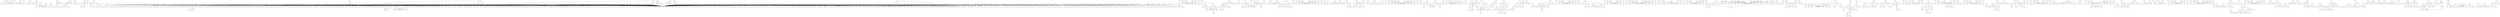 /* Created by igraph 0.7.1 */
digraph {
  0 [
    label=3
    name=-9223372036854775808
    roles="[2, 2, 2, 2]"
    times=4
  ];
  1 [
    label=3
    name=18166928728
    roles="[2, 1]"
    times=2
  ];
  2 [
    label=3
    name=15614257889
    roles="[1]"
    times=1
  ];
  3 [
    label=1
    name=13698597201
    roles="[0, 2]"
    times=3
  ];
  4 [
    label=3
    name=1008
    roles="[3, 2, 1]"
    times=178
  ];
  5 [
    label=3
    name=13984859833
    roles="[3]"
    times=1
  ];
  6 [
    label=1
    name=13258196745
    roles="[0]"
    times=1
  ];
  7 [
    label=3
    name=18387830658
    roles="[2]"
    times=1
  ];
  8 [
    label=3
    name=13017024762
    roles="[2]"
    times=2
  ];
  9 [
    label=3
    name=13595924307
    roles="[1]"
    times=1
  ];
  10 [
    label=1
    name=15939931148
    roles="[0]"
    times=1
  ];
  11 [
    label=3
    name=18296081692
    roles="[2]"
    times=1
  ];
  12 [
    label=3
    name=13628563910
    roles="[1]"
    times=3
  ];
  13 [
    label=3
    name=15873348186
    roles="[2]"
    times=1
  ];
  14 [
    label=3
    name=15121596506
    roles="[2]"
    times=1
  ];
  15 [
    label=0
    name=18932045098
    roles="[0, 3, 1]"
    times=4
  ];
  16 [
    label=3
    name=13399950394
    roles="[2]"
    times=1
  ];
  17 [
    label=3
    name=1016
    roles="[3, 2]"
    times=4
  ];
  18 [
    label=0
    name=13511956871
    roles="[0]"
    times=1
  ];
  19 [
    label=0
    name=18608560914
    roles="[0, 1]"
    times=3
  ];
  20 [
    label=0
    name=13895211913
    roles="[0]"
    times=1
  ];
  21 [
    label=1
    name=18081127561
    roles="[0]"
    times=1
  ];
  22 [
    label=3
    name=15121579126
    roles="[1]"
    times=1
  ];
  23 [
    label=3
    name=18722856553
    roles="[3]"
    times=1
  ];
  24 [
    label=0
    name=18585493289
    roles="[0]"
    times=1
  ];
  25 [
    label=0
    name=18250997810
    roles="[0]"
    times=1
  ];
  26 [
    label=3
    name=18993914228
    roles="[2]"
    times=1
  ];
  27 [
    label=0
    name=13540271067
    roles="[0]"
    times=1
  ];
  28 [
    label=3
    name=15593907241
    roles="[2]"
    times=1
  ];
  29 [
    label=3
    name=13881582875
    roles="[3, 1]"
    times=2
  ];
  30 [
    label=3
    name=15519982963
    roles="[1]"
    times=1
  ];
  31 [
    label=2
    name=15186536311
    roles="[0]"
    times=1
  ];
  32 [
    label=2
    name=15835080921
    roles="[0, 1]"
    times=3
  ];
  33 [
    label=3
    name=15978212699
    roles="[3]"
    times=1
  ];
  34 [
    label=0
    name=15186537947
    roles="[0]"
    times=1
  ];
  35 [
    label=3
    name=15809392598
    roles="[2]"
    times=1
  ];
  36 [
    label=3
    name=18384695697
    roles="[2]"
    times=1
  ];
  37 [
    label=3
    name=18293109580
    roles="[3]"
    times=1
  ];
  38 [
    label=3
    name=13985395665
    roles="[2]"
    times=1
  ];
  39 [
    label=3
    name=18985978008
    roles="[1]"
    times=1
  ];
  40 [
    label=3
    name=13195295567
    roles="[1]"
    times=1
  ];
  41 [
    label=3
    name=18985395585
    roles="[2]"
    times=1
  ];
  42 [
    label=3
    name=13985398649
    roles="[2]"
    times=1
  ];
  43 [
    label=3
    name=18224952650
    roles="[1]"
    times=1
  ];
  44 [
    label=0
    name=18748891158
    roles="[0]"
    times=1
  ];
  45 [
    label=3
    name=15180775568
    roles="[2]"
    times=1
  ];
  46 [
    label=3
    name=18185994437
    roles="[3]"
    times=1
  ];
  47 [
    label=3
    name=18286133712
    roles="[1]"
    times=1
  ];
  48 [
    label=3
    name=15913730702
    roles="[2]"
    times=1
  ];
  49 [
    label=3
    name=15828796060
    roles="[2]"
    times=1
  ];
  50 [
    label=3
    name=13195298237
    roles="[2]"
    times=1
  ];
  51 [
    label=3
    name=18696652913
    roles="[3]"
    times=1
  ];
  52 [
    label=0
    name=13985400996
    roles="[0]"
    times=1
  ];
  53 [
    label=0
    name=15281441344
    roles="[0]"
    times=1
  ];
  54 [
    label=0
    name=13595331603
    roles="[0]"
    times=1
  ];
  55 [
    label=3
    name=15186418895
    roles="[1]"
    times=1
  ];
  56 [
    label=1
    name=15690388662
    roles="[0, 3]"
    times=2
  ];
  57 [
    label=3
    name=15870113996
    roles="[1]"
    times=5
  ];
  58 [
    label=0
    name=18188096858
    roles="[0]"
    times=2
  ];
  59 [
    label=3
    name=13488905161
    roles="[2]"
    times=1
  ];
  60 [
    label=3
    name=13595920795
    roles="[1]"
    times=2
  ];
  61 [
    label=0
    name=18483690277
    roles="[0]"
    times=1
  ];
  62 [
    label=3
    name=13985932507
    roles="[3]"
    times=1
  ];
  63 [
    label=0
    name=15775851888
    roles="[0]"
    times=1
  ];
  64 [
    label=0
    name=15519999464
    roles="[0]"
    times=1
  ];
  65 [
    label=3
    name=15885952574
    roles="[1]"
    times=1
  ];
  66 [
    label=3
    name=18682504927
    roles="[2]"
    times=1
  ];
  67 [
    label=0
    name=13096806208
    roles="[0]"
    times=1
  ];
  68 [
    label=0
    name=18710707497
    roles="[0]"
    times=1
  ];
  69 [
    label=0
    name=13880029660
    roles="[0]"
    times=1
  ];
  70 [
    label=2
    name=18798900033
    roles="[0]"
    times=1
  ];
  71 [
    label=3
    name=14786000301
    roles="[2]"
    times=1
  ];
  72 [
    label=3
    name=1009
    roles="[2, 1]"
    times=9
  ];
  73 [
    label=3
    name=13183777069
    roles="[2]"
    times=1
  ];
  74 [
    label=1
    name=13629577385
    roles="[0]"
    times=1
  ];
  75 [
    label=3
    name=13638046869
    roles="[2]"
    times=1
  ];
  76 [
    label=3
    name=13458505249
    roles="[2]"
    times=1
  ];
  77 [
    label=1
    name=17780735613
    roles="[0]"
    times=1
  ];
  78 [
    label=3
    name=18285403262
    roles="[2]"
    times=1
  ];
  79 [
    label=3
    name=13982579841
    roles="[2]"
    times=1
  ];
  80 [
    label=0
    name=13708591398
    roles="[0]"
    times=1
  ];
  81 [
    label=3
    name=15008448609
    roles="[1]"
    times=2
  ];
  82 [
    label=3
    name=13881491628
    roles="[2]"
    times=2
  ];
  83 [
    label=0
    name=13931938985
    roles="[0, 3]"
    times=2
  ];
  84 [
    label=3
    name=15009351377
    roles="[2]"
    times=1
  ];
  85 [
    label=3
    name=15117354781
    roles="[2]"
    times=1
  ];
  86 [
    label=3
    name=15885961192
    roles="[2]"
    times=1
  ];
  87 [
    label=0
    name=13985941700
    roles="[0]"
    times=1
  ];
  88 [
    label=3
    name=18286151922
    roles="[3]"
    times=1
  ];
  89 [
    label=3
    name=13990136631
    roles="[1]"
    times=1
  ];
  90 [
    label=0
    name=13708069904
    roles="[0]"
    times=1
  ];
  91 [
    label=3
    name=13996214701
    roles="[2]"
    times=1
  ];
  92 [
    label=0
    name=13708594446
    roles="[0]"
    times=1
  ];
  93 [
    label=3
    name=18793663759
    roles="[3, 1]"
    times=2
  ];
  94 [
    label=0
    name=18785800437
    roles="[0]"
    times=1
  ];
  95 [
    label=3
    name=13981749596
    roles="[1]"
    times=3
  ];
  96 [
    label=3
    name=15885495788
    roles="[1]"
    times=1
  ];
  97 [
    label=3
    name=18608591829
    roles="[1]"
    times=1
  ];
  98 [
    label=3
    name=15885964328
    roles="[2]"
    times=1
  ];
  99 [
    label=3
    name=13985791106
    roles="[2]"
    times=1
  ];
  100 [
    label=1
    name=13985421836
    roles="[0, 2]"
    times=2
  ];
  101 [
    label=3
    name=18702441118
    roles="[3]"
    times=1
  ];
  102 [
    label=1
    name=18608593710
    roles="[0]"
    times=1
  ];
  103 [
    label=3
    name=15057946141
    roles="[1]"
    times=1
  ];
  104 [
    label=0
    name=18111569229
    roles="[0]"
    times=1
  ];
  105 [
    label=3
    name=13373054509
    roles="[3]"
    times=1
  ];
  106 [
    label=3
    name=18885907441
    roles="[1]"
    times=1
  ];
  107 [
    label=0
    name=13708598972
    roles="[0, 1]"
    times=2
  ];
  108 [
    label=0
    name=18328100765
    roles="[0]"
    times=1
  ];
  109 [
    label=3
    name=15885442993
    roles="[2]"
    times=1
  ];
  110 [
    label=0
    name=18708210258
    roles="[0]"
    times=1
  ];
  111 [
    label=1
    name=15186890945
    roles="[0, 1]"
    times=2
  ];
  112 [
    label=3
    name=18781086965
    roles="[3]"
    times=1
  ];
  113 [
    label=3
    name=15885969401
    roles="[2]"
    times=1
  ];
  114 [
    label=1
    name=15208312066
    roles="[0]"
    times=1
  ];
  115 [
    label=0
    name=18608597469
    roles="[0]"
    times=1
  ];
  116 [
    label=3
    name=15133230887
    roles="[2]"
    times=1
  ];
  117 [
    label=0
    name=15208591022
    roles="[0]"
    times=1
  ];
  118 [
    label=3
    name=18208042696
    roles="[2]"
    times=1
  ];
  119 [
    label=3
    name=15186571297
    roles="[2]"
    times=1
  ];
  120 [
    label=3
    name=13540716219
    roles="[1]"
    times=6
  ];
  121 [
    label=3
    name=15193912415
    roles="[2]"
    times=1
  ];
  122 [
    label=3
    name=18608600340
    roles="[1]"
    times=1
  ];
  123 [
    label=3
    name=15617537346
    roles="[1]"
    times=3
  ];
  124 [
    label=2
    name=15885972856
    roles="[0]"
    times=1
  ];
  125 [
    label=0
    name=15117366738
    roles="[0]"
    times=1
  ];
  126 [
    label=3
    name=13688158047
    roles="[2]"
    times=1
  ];
  127 [
    label=3
    name=15117076253
    roles="[1]"
    times=2
  ];
  128 [
    label=3
    name=18580305654
    roles="[1]"
    times=1
  ];
  129 [
    label=3
    name=15517399539
    roles="[2, 1]"
    times=2
  ];
  130 [
    label=3
    name=15985064858
    roles="[2]"
    times=1
  ];
  131 [
    label=3
    name=13982285456
    roles="[2]"
    times=1
  ];
  132 [
    label=3
    name=18980322978
    roles="[2]"
    times=1
  ];
  133 [
    label=3
    name=15519397807
    roles="[1]"
    times=2
  ];
  134 [
    label=0
    name=15885975753
    roles="[0]"
    times=1
  ];
  135 [
    label=0
    name=15186447058
    roles="[0]"
    times=1
  ];
  136 [
    label=3
    name=13595362212
    roles="[2]"
    times=1
  ];
  137 [
    label=3
    name=18183406644
    roles="[2]"
    times=1
  ];
  138 [
    label=2
    name=13290751035
    roles="[0, 1]"
    times=3
  ];
  139 [
    label=3
    name=15186577405
    roles="[1]"
    times=1
  ];
  140 [
    label=3
    name=15985374911
    roles="[2]"
    times=1
  ];
  141 [
    label=3
    name=18285421342
    roles="[2]"
    times=1
  ];
  142 [
    label=3
    name=18784623368
    roles="[2]"
    times=1
  ];
  143 [
    label=3
    name=15393126850
    roles="[1]"
    times=1
  ];
  144 [
    label=3
    name=13518512695
    roles="[1]"
    times=1
  ];
  145 [
    label=3
    name=18702454210
    roles="[2]"
    times=1
  ];
  146 [
    label=1
    name=15519502136
    roles="[0]"
    times=1
  ];
  147 [
    label=3
    name=15519502242
    roles="[3]"
    times=1
  ];
  148 [
    label=3
    name=15186579965
    roles="[2]"
    times=1
  ];
  149 [
    label=0
    name=15117374003
    roles="[0]"
    times=1
  ];
  150 [
    label=3
    name=18227580345
    roles="[2]"
    times=1
  ];
  151 [
    label=3
    name=13881627230
    roles="[2]"
    times=1
  ];
  152 [
    label=3
    name=15685957027
    roles="[1]"
    times=1
  ];
  153 [
    label=1
    name=15870252252
    roles="[0]"
    times=1
  ];
  154 [
    label=1
    name=13002921268
    roles="[0]"
    times=1
  ];
  155 [
    label=0
    name=15758533580
    roles="[0, 1]"
    times=3
  ];
  156 [
    label=3
    name=18244229689
    roles="[2]"
    times=1
  ];
  157 [
    label=0
    name=15182387847
    roles="[0, 1]"
    times=2
  ];
  158 [
    label=1
    name=18328640214
    roles="[0]"
    times=1
  ];
  159 [
    label=3
    name=15885458212
    roles="[2]"
    times=1
  ];
  160 [
    label=3
    name=15117390805
    roles="[2]"
    times=1
  ];
  161 [
    label=3
    name=15985375769
    roles="[2]"
    times=1
  ];
  162 [
    label=3
    name=15186448349
    roles="[2]"
    times=1
  ];
  163 [
    label=3
    name=15897033378
    roles="[2]"
    times=1
  ];
  164 [
    label=0
    name=15117378018
    roles="[0]"
    times=1
  ];
  165 [
    label=3
    name=15196545718
    roles="[2]"
    times=1
  ];
  166 [
    label=3
    name=18083275963
    roles="[3]"
    times=1
  ];
  167 [
    label=0
    name=18640069927
    roles="[0]"
    times=1
  ];
  168 [
    label=3
    name=13368597456
    roles="[1]"
    times=1
  ];
  169 [
    label=0
    name=18085373771
    roles="[0]"
    times=1
  ];
  170 [
    label=3
    name=15808391483
    roles="[2]"
    times=1
  ];
  171 [
    label=1
    name=18136230452
    roles="[0]"
    times=2
  ];
  172 [
    label=3
    name=18685002205
    roles="[3]"
    times=1
  ];
  173 [
    label=3
    name=15117381070
    roles="[2]"
    times=1
  ];
  174 [
    label=0
    name=18285130727
    roles="[0]"
    times=1
  ];
  175 [
    label=0
    name=15983506452
    roles="[0, 3]"
    times=2
  ];
  176 [
    label=0
    name=15528179665
    roles="[0]"
    times=1
  ];
  177 [
    label=3
    name=18722911731
    roles="[2]"
    times=1
  ];
  178 [
    label=0
    name=15882843947
    roles="[0, 3, 1]"
    times=3
  ];
  179 [
    label=1
    name=15117383639
    roles="[0]"
    times=1
  ];
  180 [
    label=3
    name=18208606190
    roles="[1]"
    times=1
  ];
  181 [
    label=3
    name=13765769312
    roles="[3]"
    times=1
  ];
  182 [
    label=0
    name=18716096642
    roles="[0]"
    times=2
  ];
  183 [
    label=0
    name=15180822668
    roles="[0]"
    times=1
  ];
  184 [
    label=3
    name=13919386243
    roles="[3]"
    times=1
  ];
  185 [
    label=3
    name=18083490303
    roles="[2]"
    times=1
  ];
  186 [
    label=3
    name=18285144329
    roles="[1]"
    times=1
  ];
  187 [
    label=1
    name=13541375689
    roles="[0]"
    times=1
  ];
  188 [
    label=3
    name=15885992266
    roles="[2]"
    times=1
  ];
  189 [
    label=3
    name=13669303084
    roles="[2]"
    times=1
  ];
  190 [
    label=3
    name=15885993678
    roles="[1]"
    times=1
  ];
  191 [
    label=0
    name=13350537548
    roles="[0]"
    times=1
  ];
  192 [
    label=3
    name=13985974673
    roles="[2]"
    times=1
  ];
  193 [
    label=3
    name=15502215697
    roles="[3]"
    times=1
  ];
  194 [
    label=3
    name=15981939679
    roles="[2]"
    times=1
  ];
  195 [
    label=3
    name=15186072049
    roles="[2]"
    times=1
  ];
  196 [
    label=3
    name=13985977270
    roles="[1]"
    times=1
  ];
  197 [
    label=3
    name=18798417059
    roles="[2]"
    times=1
  ];
  198 [
    label=3
    name=13595907468
    roles="[2]"
    times=1
  ];
  199 [
    label=3
    name=13885991109
    roles="[1]"
    times=1
  ];
  200 [
    label=3
    name=15682753811
    roles="[1]"
    times=2
  ];
  201 [
    label=1
    name=13985978583
    roles="[0]"
    times=1
  ];
  202 [
    label=3
    name=18788746280
    roles="[1]"
    times=1
  ];
  203 [
    label=1
    name=13595909355
    roles="[0]"
    times=1
  ];
  204 [
    label=3
    name=13632923668
    roles="[1]"
    times=1
  ];
  205 [
    label=3
    name=13086301877
    roles="[2]"
    times=1
  ];
  206 [
    label=0
    name=18683600892
    roles="[0]"
    times=1
  ];
  207 [
    label=1
    name=18335998075
    roles="[0]"
    times=1
  ];
  208 [
    label=3
    name=13595910398
    roles="[1]"
    times=1
  ];
  209 [
    label=1
    name=15086574397
    roles="[0]"
    times=1
  ];
  210 [
    label=3
    name=13595911178
    roles="[2]"
    times=1
  ];
  211 [
    label=3
    name=13985457671
    roles="[2]"
    times=1
  ];
  212 [
    label=3
    name=13237822986
    roles="[2]"
    times=1
  ];
  213 [
    label=0
    name=15193941601
    roles="[0]"
    times=1
  ];
  214 [
    label=0
    name=18585323228
    roles="[0]"
    times=1
  ];
  215 [
    label=0
    name=15117396478
    roles="[0]"
    times=1
  ];
  216 [
    label=3
    name=18294518220
    roles="[2]"
    times=1
  ];
  217 [
    label=3
    name=18286717675
    roles="[2]"
    times=1
  ];
  218 [
    label=3
    name=13739568076
    roles="[3]"
    times=1
  ];
  219 [
    label=3
    name=15519526146
    roles="[1]"
    times=1
  ];
  220 [
    label=3
    name=13900001008
    roles="[1]"
    times=2
  ];
  221 [
    label=3
    name=13209514086
    roles="[3]"
    times=1
  ];
  222 [
    label=3
    name=13842854734
    roles="[2]"
    times=1
  ];
  223 [
    label=3
    name=13991228369
    roles="[2]"
    times=1
  ];
  224 [
    label=3
    name=13086307674
    roles="[2]"
    times=1
  ];
  225 [
    label=0
    name=18483611898
    roles="[0]"
    times=1
  ];
  226 [
    label=3
    name=15978280864
    roles="[2]"
    times=1
  ];
  227 [
    label=1
    name=18085919041
    roles="[0]"
    times=1
  ];
  228 [
    label=3
    name=13985987582
    roles="[1]"
    times=1
  ];
  229 [
    label=3
    name=13087883016
    roles="[3]"
    times=1
  ];
  230 [
    label=2
    name=15135771299
    roles="[0]"
    times=1
  ];
  231 [
    label=3
    name=18748824264
    roles="[1]"
    times=1
  ];
  232 [
    label=3
    name=13551354192
    roles="[2]"
    times=1
  ];
  233 [
    label=1
    name=18280656339
    roles="[0, 2]"
    times=2
  ];
  234 [
    label=0
    name=15117334064
    roles="[0]"
    times=1
  ];
  235 [
    label=3
    name=18208624307
    roles="[2]"
    times=1
  ];
  236 [
    label=3
    name=18744952736
    roles="[2]"
    times=1
  ];
  237 [
    label=3
    name=15121598744
    roles="[2]"
    times=1
  ];
  238 [
    label=3
    name=15185477692
    roles="[1]"
    times=1
  ];
  239 [
    label=0
    name=13885852010
    roles="[0]"
    times=1
  ];
  240 [
    label=3
    name=13595921522
    roles="[1]"
    times=1
  ];
  241 [
    label=3
    name=15832534644
    roles="[2]"
    times=1
  ];
  242 [
    label=3
    name=13985992637
    roles="[2]"
    times=1
  ];
  243 [
    label=3
    name=13258281890
    roles="[1]"
    times=9
  ];
  244 [
    label=0
    name=13595923547
    roles="[0]"
    times=1
  ];
  245 [
    label=3
    name=18134161242
    roles="[1]"
    times=3
  ];
  246 [
    label=0
    name=13794105802
    roles="[0]"
    times=1
  ];
  247 [
    label=3
    name=13519379240
    roles="[2]"
    times=1
  ];
  248 [
    label=0
    name=13985995563
    roles="[0, 1]"
    times=4
  ];
  249 [
    label=3
    name=13985995804
    roles="[2]"
    times=1
  ];
  250 [
    label=3
    name=15286230658
    roles="[3]"
    times=1
  ];
  251 [
    label=3
    name=13885857633
    roles="[2]"
    times=1
  ];
  252 [
    label=3
    name=18309741741
    roles="[1]"
    times=1
  ];
  253 [
    label=0
    name=15528114901
    roles="[0]"
    times=1
  ];
  254 [
    label=0
    name=18744959906
    roles="[0]"
    times=2
  ];
  255 [
    label=3
    name=15987206079
    roles="[2]"
    times=1
  ];
  256 [
    label=3
    name=13303900884
    roles="[1]"
    times=1
  ];
  257 [
    label=3
    name=18085931861
    roles="[2]"
    times=1
  ];
  258 [
    label=0
    name=18208615355
    roles="[0]"
    times=1
  ];
  259 [
    label=0
    name=18085407762
    roles="[0]"
    times=1
  ];
  260 [
    label=3
    name=15123181197
    roles="[2]"
    times=1
  ];
  261 [
    label=3
    name=13595931518
    roles="[2]"
    times=1
  ];
  262 [
    label=0
    name=13312292022
    roles="[0]"
    times=1
  ];
  263 [
    label=3
    name=18984563966
    roles="[3]"
    times=1
  ];
  264 [
    label=1
    name=18748635454
    roles="[0]"
    times=1
  ];
  265 [
    label=3
    name=18908543707
    roles="[3]"
    times=1
  ];
  266 [
    label=1
    name=15117417549
    roles="[0, 1]"
    times=2
  ];
  267 [
    label=3
    name=18785860896
    roles="[2]"
    times=1
  ];
  268 [
    label=3
    name=13885341222
    roles="[2]"
    times=1
  ];
  269 [
    label=3
    name=13885958833
    roles="[2]"
    times=1
  ];
  270 [
    label=0
    name=13550846519
    roles="[0]"
    times=1
  ];
  271 [
    label=3
    name=18744968585
    roles="[1]"
    times=1
  ];
  272 [
    label=0
    name=18788774462
    roles="[0]"
    times=1
  ];
  273 [
    label=3
    name=18084283203
    roles="[2]"
    times=1
  ];
  274 [
    label=0
    name=18283599855
    roles="[0, 1]"
    times=2
  ];
  275 [
    label=3
    name=18224880011
    roles="[2]"
    times=1
  ];
  276 [
    label=1
    name=15729793502
    roles="[0, 3, 1]"
    times=4
  ];
  277 [
    label=2
    name=17785527581
    roles="[0]"
    times=1
  ];
  278 [
    label=3
    name=18296055140
    roles="[1]"
    times=1
  ];
  279 [
    label=3
    name=18508521202
    roles="[2]"
    times=1
  ];
  280 [
    label=3
    name=13595942707
    roles="[2]"
    times=1
  ];
  281 [
    label=1
    name=15977259374
    roles="[0, 3]"
    times=2
  ];
  282 [
    label=0
    name=18398945863
    roles="[0]"
    times=1
  ];
  283 [
    label=2
    name=18637499018
    roles="[0]"
    times=1
  ];
  284 [
    label=3
    name=18770668230
    roles="[3]"
    times=1
  ];
  285 [
    label=3
    name=13388328045
    roles="[3]"
    times=1
  ];
  286 [
    label=3
    name=15891803598
    roles="[2]"
    times=1
  ];
  287 [
    label=1
    name=15985651758
    roles="[0]"
    times=1
  ];
  288 [
    label=1
    name=18882867435
    roles="[0]"
    times=1
  ];
  289 [
    label=3
    name=18285179605
    roles="[2]"
    times=1
  ];
  290 [
    label=3
    name=15186370019
    roles="[2]"
    times=1
  ];
  291 [
    label=3
    name=13708145587
    roles="[2]"
    times=1
  ];
  292 [
    label=0
    name=13984445459
    roles="[0]"
    times=1
  ];
  293 [
    label=3
    name=18386449291
    roles="[1]"
    times=1
  ];
  294 [
    label=1
    name=15902815603
    roles="[0]"
    times=1
  ];
  295 [
    label=0
    name=18798458563
    roles="[0]"
    times=1
  ];
  296 [
    label=3
    name=13658595040
    roles="[2]"
    times=1
  ];
  297 [
    label=3
    name=13808287021
    roles="[2]"
    times=1
  ];
  298 [
    label=3
    name=13984677522
    roles="[2]"
    times=1
  ];
  299 [
    label=0
    name=13997031440
    roles="[0]"
    times=1
  ];
  300 [
    label=3
    name=15209788837
    roles="[1]"
    times=1
  ];
  301 [
    label=0
    name=18744984165
    roles="[0]"
    times=1
  ];
  302 [
    label=3
    name=13038275350
    roles="[3]"
    times=1
  ];
  303 [
    label=1
    name=15282061995
    roles="[0]"
    times=1
  ];
  304 [
    label=0
    name=18785879196
    roles="[0, 1]"
    times=2
  ];
  305 [
    label=3
    name=18386372380
    roles="[3]"
    times=1
  ];
  306 [
    label=3
    name=17809558504
    roles="[1]"
    times=1
  ];
  307 [
    label=3
    name=18208695929
    roles="[2]"
    times=1
  ];
  308 [
    label=3
    name=18744986057
    roles="[2]"
    times=1
  ];
  309 [
    label=3
    name=18908537374
    roles="[3]"
    times=1
  ];
  310 [
    label=1
    name=13679315762
    roles="[0]"
    times=1
  ];
  311 [
    label=0
    name=18085956564
    roles="[0]"
    times=1
  ];
  312 [
    label=1
    name=13595954209
    roles="[0, 1]"
    times=2
  ];
  313 [
    label=3
    name=18583904387
    roles="[1]"
    times=7
  ];
  314 [
    label=3
    name=13984452890
    roles="[2]"
    times=1
  ];
  315 [
    label=3
    name=13398600384
    roles="[1]"
    times=1
  ];
  316 [
    label=1
    name=15136838167
    roles="[0]"
    times=1
  ];
  317 [
    label=0
    name=13659395052
    roles="[0]"
    times=1
  ];
  318 [
    label=3
    name=13893302465
    roles="[2]"
    times=1
  ];
  319 [
    label=1
    name=15286261197
    roles="[0, 1]"
    times=3
  ];
  320 [
    label=3
    name=13570865423
    roles="[2]"
    times=1
  ];
  321 [
    label=3
    name=13551641551
    roles="[2]"
    times=1
  ];
  322 [
    label=3
    name=13984677725
    roles="[1]"
    times=1
  ];
  323 [
    label=0
    name=18188195696
    roles="[0]"
    times=1
  ];
  324 [
    label=3
    name=15308593860
    roles="[2]"
    times=1
  ];
  325 [
    label=0
    name=18785360511
    roles="[0]"
    times=1
  ];
  326 [
    label=0
    name=18428320400
    roles="[0]"
    times=1
  ];
  327 [
    label=3
    name=15685493876
    roles="[2]"
    times=1
  ];
  328 [
    label=3
    name=18585082675
    roles="[2]"
    times=1
  ];
  329 [
    label=3
    name=13595958684
    roles="[1]"
    times=1
  ];
  330 [
    label=3
    name=15908594320
    roles="[1]"
    times=1
  ];
  331 [
    label=0
    name=18784735550
    roles="[0]"
    times=1
  ];
  332 [
    label=0
    name=18198686182
    roles="[0]"
    times=1
  ];
  333 [
    label=3
    name=13638586866
    roles="[1]"
    times=1
  ];
  334 [
    label=3
    name=15520623731
    roles="[2]"
    times=1
  ];
  335 [
    label=0
    name=15086513373
    roles="[0]"
    times=1
  ];
  336 [
    label=1
    name=13753773797
    roles="[0, 2]"
    times=2
  ];
  337 [
    label=3
    name=18208650002
    roles="[2]"
    times=1
  ];
  338 [
    label=3
    name=18748909725
    roles="[2]"
    times=1
  ];
  339 [
    label=0
    name=18216515721
    roles="[0]"
    times=1
  ];
  340 [
    label=3
    name=15086583542
    roles="[1]"
    times=1
  ];
  341 [
    label=3
    name=18224971828
    roles="[1]"
    times=1
  ];
  342 [
    label=0
    name=15293088168
    roles="[0, 1]"
    times=3
  ];
  343 [
    label=0
    name=18208653778
    roles="[0]"
    times=1
  ];
  344 [
    label=3
    name=18188206594
    roles="[1]"
    times=1
  ];
  345 [
    label=3
    name=15086519268
    roles="[2]"
    times=1
  ];
  346 [
    label=3
    name=18349163547
    roles="[1]"
    times=6
  ];
  347 [
    label=3
    name=15009688441
    roles="[2]"
    times=1
  ];
  348 [
    label=3
    name=15257961805
    roles="[2]"
    times=1
  ];
  349 [
    label=3
    name=18748847573
    roles="[1]"
    times=1
  ];
  350 [
    label=3
    name=15100565089
    roles="[2]"
    times=1
  ];
  351 [
    label=0
    name=18085972119
    roles="[0]"
    times=1
  ];
  352 [
    label=0
    name=18683660533
    roles="[0]"
    times=1
  ];
  353 [
    label=1
    name=13595445983
    roles="[0, 1]"
    times=2
  ];
  354 [
    label=3
    name=15775935705
    roles="[2]"
    times=1
  ];
  355 [
    label=0
    name=15974665517
    roles="[0]"
    times=1
  ];
  356 [
    label=3
    name=13595446858
    roles="[1]"
    times=1
  ];
  357 [
    label=3
    name=15812155229
    roles="[2]"
    times=1
  ];
  358 [
    label=3
    name=13663604675
    roles="[2]"
    times=1
  ];
  359 [
    label=3
    name=15339512606
    roles="[1]"
    times=1
  ];
  360 [
    label=1
    name=15877673182
    roles="[0, 3, 1]"
    times=3
  ];
  361 [
    label=3
    name=13368600007
    roles="[1]"
    times=1
  ];
  362 [
    label=1
    name=13595973298
    roles="[0]"
    times=1
  ];
  363 [
    label=1
    name=13550884744
    roles="[0]"
    times=1
  ];
  364 [
    label=3
    name=13350082451
    roles="[1]"
    times=6
  ];
  365 [
    label=3
    name=15806082750
    roles="[2]"
    times=1
  ];
  366 [
    label=3
    name=15378553496
    roles="[2]"
    times=1
  ];
  367 [
    label=0
    name=15198198438
    roles="[0]"
    times=1
  ];
  368 [
    label=3
    name=18208660936
    roles="[1]"
    times=1
  ];
  369 [
    label=3
    name=15086525994
    roles="[2]"
    times=1
  ];
  370 [
    label=0
    name=18286255659
    roles="[0]"
    times=1
  ];
  371 [
    label=3
    name=17321041588
    roles="[3]"
    times=1
  ];
  372 [
    label=3
    name=14785221068
    roles="[3]"
    times=1
  ];
  373 [
    label=3
    name=18311946223
    roles="[2]"
    times=1
  ];
  374 [
    label=0
    name=18684131938
    roles="[0]"
    times=1
  ];
  375 [
    label=3
    name=18892857785
    roles="[3, 2, 1]"
    times=4
  ];
  376 [
    label=3
    name=15286280995
    roles="[2]"
    times=1
  ];
  377 [
    label=3
    name=18386396156
    roles="[1]"
    times=1
  ];
  378 [
    label=0
    name=15882396808
    roles="[0]"
    times=1
  ];
  379 [
    label=0
    name=18085979436
    roles="[0]"
    times=1
  ];
  380 [
    label=3
    name=13993619809
    roles="[2]"
    times=1
  ];
  381 [
    label=0
    name=13595977895
    roles="[0]"
    times=2
  ];
  382 [
    label=0
    name=18693630122
    roles="[0, 1]"
    times=2
  ];
  383 [
    label=3
    name=18140038916
    roles="[2]"
    times=1
  ];
  384 [
    label=1
    name=13881191205
    roles="[0, 2]"
    times=2
  ];
  385 [
    label=3
    name=13708582198
    roles="[2]"
    times=1
  ];
  386 [
    label=3
    name=15002120158
    roles="[2]"
    times=1
  ];
  387 [
    label=3
    name=15086531423
    roles="[2]"
    times=1
  ];
  388 [
    label=3
    name=18785908138
    roles="[1]"
    times=1
  ];
  389 [
    label=2
    name=18634913242
    roles="[0, 1]"
    times=2
  ];
  390 [
    label=3
    name=15349516558
    roles="[1]"
    times=2
  ];
  391 [
    label=3
    name=18386401322
    roles="[1]"
    times=1
  ];
  392 [
    label=3
    name=15003695539
    roles="[1]"
    times=1
  ];
  393 [
    label=3
    name=18202901216
    roles="[2]"
    times=1
  ];
  394 [
    label=3
    name=15994076174
    roles="[2, 1]"
    times=3
  ];
  395 [
    label=3
    name=13885390158
    roles="[2]"
    times=1
  ];
  396 [
    label=3
    name=15284607322
    roles="[1]"
    times=2
  ];
  397 [
    label=0
    name=13438696797
    roles="[0]"
    times=1
  ];
  398 [
    label=3
    name=15086586578
    roles="[1]"
    times=1
  ];
  399 [
    label=0
    name=18188222851
    roles="[0]"
    times=1
  ];
  400 [
    label=0
    name=18208146225
    roles="[0]"
    times=1
  ];
  401 [
    label=3
    name=15186674498
    roles="[2]"
    times=1
  ];
  402 [
    label=3
    name=18235933543
    roles="[3]"
    times=1
  ];
  403 [
    label=1
    name=15878210558
    roles="[0, 3]"
    times=2
  ];
  404 [
    label=0
    name=13885916252
    roles="[0]"
    times=1
  ];
  405 [
    label=3
    name=15023621240
    roles="[2]"
    times=1
  ];
  406 [
    label=3
    name=18184255007
    roles="[1]"
    times=1
  ];
  407 [
    label=3
    name=13984482703
    roles="[2]"
    times=1
  ];
  408 [
    label=3
    name=13329647090
    roles="[3]"
    times=1
  ];
  409 [
    label=0
    name=18788758542
    roles="[0]"
    times=1
  ];
  410 [
    label=1
    name=18788759217
    roles="[0]"
    times=1
  ];
  411 [
    label=3
    name=13883820449
    roles="[2]"
    times=1
  ];
  412 [
    label=3
    name=13885918783
    roles="[2]"
    times=1
  ];
  413 [
    label=3
    name=15599292333
    roles="[2]"
    times=1
  ];
  414 [
    label=3
    name=15329284033
    roles="[2]"
    times=1
  ];
  415 [
    label=3
    name=15537426733
    roles="[2]"
    times=1
  ];
  416 [
    label=3
    name=13551948103
    roles="[2]"
    times=1
  ];
  417 [
    label=3
    name=15509115353
    roles="[3]"
    times=1
  ];
  418 [
    label=3
    name=15091257972
    roles="[3, 1]"
    times=3
  ];
  419 [
    label=3
    name=18683679870
    roles="[2]"
    times=1
  ];
  420 [
    label=3
    name=13595989423
    roles="[2]"
    times=1
  ];
  421 [
    label=3
    name=18375927432
    roles="[1]"
    times=1
  ];
  422 [
    label=0
    name=15009470731
    roles="[0]"
    times=1
  ];
  423 [
    label=0
    name=18216540584
    roles="[0, 1]"
    times=3
  ];
  424 [
    label=3
    name=18386410118
    roles="[1]"
    times=1
  ];
  425 [
    label=3
    name=18208676555
    roles="[1]"
    times=1
  ];
  426 [
    label=0
    name=13550377703
    roles="[0]"
    times=1
  ];
  427 [
    label=3
    name=15328238659
    roles="[2]"
    times=1
  ];
  428 [
    label=0
    name=18083372738
    roles="[0]"
    times=1
  ];
  429 [
    label=0
    name=18780152394
    roles="[0]"
    times=1
  ];
  430 [
    label=0
    name=15329813230
    roles="[0, 1]"
    times=7
  ];
  431 [
    label=0
    name=15885952495
    roles="[0]"
    times=1
  ];
  432 [
    label=0
    name=18785919976
    roles="[0]"
    times=1
  ];
  433 [
    label=0
    name=13885924635
    roles="[0, 1]"
    times=2
  ];
  434 [
    label=0
    name=15198217770
    roles="[0]"
    times=1
  ];
  435 [
    label=3
    name=15985392788
    roles="[2]"
    times=1
  ];
  436 [
    label=3
    name=15870357349
    roles="[2]"
    times=1
  ];
  437 [
    label=1
    name=18276839606
    roles="[0]"
    times=1
  ];
  438 [
    label=3
    name=13568513309
    roles="[2]"
    times=1
  ];
  439 [
    label=0
    name=18683163276
    roles="[0]"
    times=1
  ];
  440 [
    label=3
    name=15685497701
    roles="[2]"
    times=1
  ];
  441 [
    label=1
    name=18391135502
    roles="[0]"
    times=1
  ];
  442 [
    label=0
    name=13831927141
    roles="[0]"
    times=1
  ];
  443 [
    label=3
    name=15085500079
    roles="[2]"
    times=1
  ];
  444 [
    label=3
    name=13885929161
    roles="[2]"
    times=1
  ];
  445 [
    label=0
    name=15817930613
    roles="[0]"
    times=1
  ];
  446 [
    label=0
    name=13984497384
    roles="[0]"
    times=1
  ];
  447 [
    label=1
    name=13596000219
    roles="[0]"
    times=1
  ];
  448 [
    label=3
    name=13985712988
    roles="[2]"
    times=1
  ];
  449 [
    label=3
    name=13596000417
    roles="[2]"
    times=1
  ];
  450 [
    label=3
    name=15519960325
    roles="[1]"
    times=1
  ];
  451 [
    label=3
    name=18653408145
    roles="[1]"
    times=1
  ];
  452 [
    label=3
    name=13885933596
    roles="[2]"
    times=1
  ];
  453 [
    label=3
    name=15870364393
    roles="[2]"
    times=1
  ];
  454 [
    label=3
    name=15086553944
    roles="[2]"
    times=1
  ];
  455 [
    label=1
    name=18396908558
    roles="[0]"
    times=1
  ];
  456 [
    label=0
    name=18224978042
    roles="[0]"
    times=1
  ];
  457 [
    label=1
    name=18208637748
    roles="[0]"
    times=1
  ];
  458 [
    label=3
    name=15685951885
    roles="[1]"
    times=1
  ];
  459 [
    label=0
    name=18280290713
    roles="[0]"
    times=1
  ];
  460 [
    label=2
    name=15285263216
    roles="[0]"
    times=1
  ];
  461 [
    label=0
    name=17708522485
    roles="[0]"
    times=1
  ];
  462 [
    label=3
    name=15885954969
    roles="[2, 1]"
    times=2
  ];
  463 [
    label=1
    name=18229141231
    roles="[0]"
    times=1
  ];
  464 [
    label=3
    name=13388390136
    roles="[2]"
    times=1
  ];
  465 [
    label=3
    name=13882213675
    roles="[3]"
    times=1
  ];
  466 [
    label=0
    name=15708420536
    roles="[0]"
    times=1
  ];
  467 [
    label=3
    name=17795031055
    roles="[3]"
    times=1
  ];
  468 [
    label=3
    name=18224903304
    roles="[1]"
    times=1
  ];
  469 [
    label=0
    name=15870370528
    roles="[0]"
    times=1
  ];
  470 [
    label=3
    name=13666264003
    roles="[1]"
    times=7
  ];
  471 [
    label=3
    name=13708207665
    roles="[2]"
    times=1
  ];
  472 [
    label=0
    name=15870371779
    roles="[0]"
    times=1
  ];
  473 [
    label=3
    name=18286815662
    roles="[1]"
    times=1
  ];
  474 [
    label=3
    name=18717780822
    roles="[2]"
    times=1
  ];
  475 [
    label=3
    name=18296020125
    roles="[2]"
    times=1
  ];
  476 [
    label=1
    name=18208698377
    roles="[0]"
    times=1
  ];
  477 [
    label=0
    name=15870373962
    roles="[0]"
    times=1
  ];
  478 [
    label=3
    name=15870374311
    roles="[2]"
    times=1
  ];
  479 [
    label=3
    name=15378008234
    roles="[2]"
    times=1
  ];
  480 [
    label=0
    name=18386434343
    roles="[0]"
    times=1
  ];
  481 [
    label=3
    name=13885946157
    roles="[2]"
    times=1
  ];
  482 [
    label=3
    name=13984512394
    roles="[2]"
    times=1
  ];
  483 [
    label=2
    name=15120120655
    roles="[0, 1]"
    times=2
  ];
  484 [
    label=3
    name=15086566622
    roles="[3, 1]"
    times=2
  ];
  485 [
    label=0
    name=15286320457
    roles="[0, 3, 1]"
    times=5
  ];
  486 [
    label=3
    name=18783321894
    roles="[2]"
    times=1
  ];
  487 [
    label=3
    name=13595080045
    roles="[2]"
    times=1
  ];
  488 [
    label=3
    name=13595492554
    roles="[2]"
    times=1
  ];
  489 [
    label=3
    name=13897482740
    roles="[2]"
    times=2
  ];
  490 [
    label=0
    name=18382242361
    roles="[0]"
    times=1
  ];
  491 [
    label=3
    name=13124682695
    roles="[3]"
    times=1
  ];
  492 [
    label=3
    name=13765362744
    roles="[3, 1]"
    times=2
  ];
  493 [
    label=3
    name=13757499646
    roles="[2]"
    times=1
  ];
  494 [
    label=3
    name=15987820852
    roles="[2]"
    times=1
  ];
  495 [
    label=3
    name=18768645524
    roles="[2]"
    times=1
  ];
  496 [
    label=0
    name=13897485782
    roles="[0]"
    times=1
  ];
  497 [
    label=3
    name=14785778817
    roles="[3]"
    times=1
  ];
  498 [
    label=0
    name=18685567690
    roles="[0, 3, 1]"
    times=3
  ];
  499 [
    label=0
    name=18508599586
    roles="[0]"
    times=1
  ];
  500 [
    label=0
    name=18483609920
    roles="[0]"
    times=1
  ];
  501 [
    label=0
    name=18349216479
    roles="[0]"
    times=1
  ];
  502 [
    label=1
    name=18382246688
    roles="[0]"
    times=1
  ];
  503 [
    label=0
    name=18382246766
    roles="[0]"
    times=1
  ];
  504 [
    label=0
    name=18748724442
    roles="[0]"
    times=1
  ];
  505 [
    label=3
    name=18381480890
    roles="[2]"
    times=1
  ];
  506 [
    label=0
    name=18382247537
    roles="[0]"
    times=1
  ];
  507 [
    label=3
    name=13402810172
    roles="[1]"
    times=4
  ];
  508 [
    label=1
    name=15108593637
    roles="[0]"
    times=1
  ];
  509 [
    label=3
    name=18334032959
    roles="[3]"
    times=1
  ];
  510 [
    label=3
    name=18386461816
    roles="[2]"
    times=2
  ];
  511 [
    label=1
    name=18984132034
    roles="[0]"
    times=1
  ];
  512 [
    label=3
    name=15085526687
    roles="[2]"
    times=1
  ];
  513 [
    label=0
    name=15186190148
    roles="[0]"
    times=1
  ];
  514 [
    label=2
    name=15398002890
    roles="[0]"
    times=1
  ];
  515 [
    label=3
    name=15186907178
    roles="[2]"
    times=1
  ];
  516 [
    label=0
    name=13885956418
    roles="[0]"
    times=1
  ];
  517 [
    label=3
    name=13321298270
    roles="[2]"
    times=1
  ];
  518 [
    label=3
    name=15283463569
    roles="[2]"
    times=1
  ];
  519 [
    label=2
    name=15101256061
    roles="[0, 3]"
    times=2
  ];
  520 [
    label=3
    name=15186557685
    roles="[1]"
    times=1
  ];
  521 [
    label=0
    name=18085504216
    roles="[0]"
    times=1
  ];
  522 [
    label=1
    name=18224965293
    roles="[0]"
    times=1
  ];
  523 [
    label=1
    name=18224966462
    roles="[0]"
    times=1
  ];
  524 [
    label=0
    name=18224966485
    roles="[0]"
    times=1
  ];
  525 [
    label=3
    name=13469674421
    roles="[1]"
    times=1
  ];
  526 [
    label=3
    name=13885434832
    roles="[3]"
    times=1
  ];
  527 [
    label=3
    name=13984889589
    roles="[1]"
    times=1
  ];
  528 [
    label=3
    name=18970504479
    roles="[2]"
    times=1
  ];
  529 [
    label=3
    name=13467187669
    roles="[1]"
    times=1
  ];
  530 [
    label=0
    name=18785956095
    roles="[0]"
    times=1
  ];
  531 [
    label=3
    name=15086580537
    roles="[1]"
    times=1
  ];
  532 [
    label=0
    name=13765374868
    roles="[0]"
    times=1
  ];
  533 [
    label=3
    name=18785957814
    roles="[2]"
    times=1
  ];
  534 [
    label=3
    name=15828449543
    roles="[2]"
    times=1
  ];
  535 [
    label=3
    name=18783436650
    roles="[2]"
    times=1
  ];
  536 [
    label=1
    name=18881904005
    roles="[0]"
    times=1
  ];
  537 [
    label=3
    name=18385589608
    roles="[1]"
    times=2
  ];
  538 [
    label=3
    name=18161008801
    roles="[2]"
    times=1
  ];
  539 [
    label=0
    name=15196684662
    roles="[0]"
    times=1
  ];
  540 [
    label=0
    name=18780717602
    roles="[0]"
    times=1
  ];
  541 [
    label=3
    name=13765378771
    roles="[2]"
    times=1
  ];
  542 [
    label=1
    name=18030986050
    roles="[0]"
    times=1
  ];
  543 [
    label=3
    name=15185675199
    roles="[1]"
    times=1
  ];
  544 [
    label=3
    name=15186564451
    roles="[1]"
    times=1
  ];
  545 [
    label=3
    name=18224808211
    roles="[2]"
    times=1
  ];
  546 [
    label=1
    name=13698270856
    roles="[0, 1]"
    times=2
  ];
  547 [
    label=1
    name=18709941164
    roles="[0]"
    times=1
  ];
  548 [
    label=3
    name=15819017434
    roles="[2]"
    times=1
  ];
  549 [
    label=3
    name=13329698056
    roles="[1]"
    times=1
  ];
  550 [
    label=0
    name=15870398080
    roles="[0]"
    times=1
  ];
  551 [
    label=1
    name=15086587885
    roles="[0]"
    times=1
  ];
  552 [
    label=3
    name=18785530540
    roles="[2]"
    times=1
  ];
  553 [
    label=2
    name=18224977024
    roles="[0]"
    times=1
  ];
  554 [
    label=1
    name=18266926616
    roles="[0]"
    times=1
  ];
  555 [
    label=1
    name=13885969678
    roles="[0]"
    times=1
  ];
  556 [
    label=0
    name=15808533816
    roles="[0]"
    times=1
  ];
  557 [
    label=3
    name=18386458267
    roles="[2]"
    times=1
  ];
  558 [
    label=1
    name=18280027921
    roles="[0]"
    times=1
  ];
  559 [
    label=3
    name=15934718942
    roles="[3]"
    times=1
  ];
  560 [
    label=3
    name=13474404496
    roles="[2]"
    times=1
  ];
  561 [
    label=0
    name=13042916468
    roles="[0]"
    times=1
  ];
  562 [
    label=1
    name=18108063995
    roles="[0]"
    times=1
  ];
  563 [
    label=1
    name=15809585607
    roles="[0, 2]"
    times=2
  ];
  564 [
    label=3
    name=18009498614
    roles="[3]"
    times=1
  ];
  565 [
    label=3
    name=15285214045
    roles="[3]"
    times=1
  ];
  566 [
    label=3
    name=15809586479
    roles="[3]"
    times=1
  ];
  567 [
    label=0
    name=18294711737
    roles="[0, 1]"
    times=3
  ];
  568 [
    label=3
    name=13619111452
    roles="[3]"
    times=1
  ];
  569 [
    label=3
    name=13989258855
    roles="[2]"
    times=1
  ];
  570 [
    label=3
    name=18709423766
    roles="[1]"
    times=1
  ];
  571 [
    label=0
    name=15613942784
    roles="[0]"
    times=1
  ];
  572 [
    label=3
    name=15884999749
    roles="[1]"
    times=1
  ];
  573 [
    label=3
    name=18385414756
    roles="[2]"
    times=1
  ];
  574 [
    label=3
    name=18785971058
    roles="[1]"
    times=1
  ];
  575 [
    label=3
    name=18585170500
    roles="[2]"
    times=1
  ];
  576 [
    label=3
    name=15984984426
    roles="[2]"
    times=1
  ];
  577 [
    label=3
    name=18285452781
    roles="[2]"
    times=1
  ];
  578 [
    label=3
    name=15135356411
    roles="[1]"
    times=1
  ];
  579 [
    label=3
    name=13434042387
    roles="[2]"
    times=1
  ];
  580 [
    label=3
    name=13678360989
    roles="[2]"
    times=1
  ];
  581 [
    label=3
    name=13688323394
    roles="[2]"
    times=1
  ];
  582 [
    label=3
    name=15808544334
    roles="[3]"
    times=1
  ];
  583 [
    label=3
    name=13453966964
    roles="[1]"
    times=1
  ];
  584 [
    label=3
    name=13639132991
    roles="[3]"
    times=1
  ];
  585 [
    label=0
    name=18785886163
    roles="[0]"
    times=2
  ];
  586 [
    label=3
    name=18685565945
    roles="[2]"
    times=1
  ];
  587 [
    label=1
    name=18280038472
    roles="[0]"
    times=1
  ];
  588 [
    label=3
    name=13282000997
    roles="[3, 1]"
    times=2
  ];
  589 [
    label=3
    name=13984546932
    roles="[2]"
    times=1
  ];
  590 [
    label=3
    name=15285378384
    roles="[1]"
    times=2
  ];
  591 [
    label=0
    name=18224988725
    roles="[0]"
    times=1
  ];
  592 [
    label=0
    name=18744992031
    roles="[0]"
    times=1
  ];
  593 [
    label=0
    name=18084480801
    roles="[0]"
    times=1
  ];
  594 [
    label=3
    name=15196163287
    roles="[1]"
    times=1
  ];
  595 [
    label=0
    name=18809571903
    roles="[0, 3]"
    times=2
  ];
  596 [
    label=3
    name=13308125745
    roles="[2]"
    times=1
  ];
  597 [
    label=3
    name=18275492551
    roles="[2]"
    times=1
  ];
  598 [
    label=0
    name=18760815302
    roles="[0, 1]"
    times=2
  ];
  599 [
    label=3
    name=13984663517
    roles="[2]"
    times=1
  ];
  600 [
    label=3
    name=18785981684
    roles="[2]"
    times=1
  ];
  601 [
    label=0
    name=18285978574
    roles="[0]"
    times=1
  ];
  602 [
    label=0
    name=13123672775
    roles="[0]"
    times=1
  ];
  603 [
    label=3
    name=13885454832
    roles="[1]"
    times=2
  ];
  604 [
    label=0
    name=13595008554
    roles="[0]"
    times=1
  ];
  605 [
    label=3
    name=15283806744
    roles="[2]"
    times=1
  ];
  606 [
    label=0
    name=18216608618
    roles="[0]"
    times=1
  ];
  607 [
    label=1
    name=18108081073
    roles="[0]"
    times=1
  ];
  608 [
    label=3
    name=13885990000
    roles="[2]"
    times=1
  ];
  609 [
    label=3
    name=13629078379
    roles="[2]"
    times=1
  ];
  610 [
    label=3
    name=18583610689
    roles="[2]"
    times=1
  ];
  611 [
    label=3
    name=15117542751
    roles="[2]"
    times=1
  ];
  612 [
    label=3
    name=15685871096
    roles="[3]"
    times=1
  ];
  613 [
    label=3
    name=13118596785
    roles="[1]"
    times=1
  ];
  614 [
    label=3
    name=15885101351
    roles="[2]"
    times=1
  ];
  615 [
    label=3
    name=13458173137
    roles="[2]"
    times=1
  ];
  616 [
    label=1
    name=18208222783
    roles="[0]"
    times=1
  ];
  617 [
    label=3
    name=18585185905
    roles="[3]"
    times=1
  ];
  618 [
    label=3
    name=18628286386
    roles="[1]"
    times=7
  ];
  619 [
    label=3
    name=15086559111
    roles="[1]"
    times=1
  ];
  620 [
    label=3
    name=18785014487
    roles="[2, 1]"
    times=2
  ];
  621 [
    label=3
    name=18083444036
    roles="[2, 1]"
    times=2
  ];
  622 [
    label=3
    name=18685327313
    roles="[3]"
    times=1
  ];
  623 [
    label=3
    name=18685327835
    roles="[2]"
    times=1
  ];
  624 [
    label=3
    name=13885996023
    roles="[2]"
    times=2
  ];
  625 [
    label=3
    name=13885996450
    roles="[2]"
    times=1
  ];
  626 [
    label=0
    name=18084495491
    roles="[0]"
    times=1
  ];
  627 [
    label=3
    name=13885997371
    roles="[2]"
    times=1
  ];
  628 [
    label=3
    name=17719591398
    roles="[1]"
    times=5
  ];
  629 [
    label=3
    name=18286346736
    roles="[2]"
    times=1
  ];
  630 [
    label=3
    name=18184111157
    roles="[1]"
    times=1
  ];
  631 [
    label=3
    name=13638009973
    roles="[3]"
    times=1
  ];
  632 [
    label=3
    name=15519155695
    roles="[3]"
    times=1
  ];
  633 [
    label=3
    name=13638534688
    roles="[2]"
    times=1
  ];
  634 [
    label=3
    name=18097080044
    roles="[3]"
    times=1
  ];
  635 [
    label=3
    name=18980241507
    roles="[2]"
    times=1
  ];
  636 [
    label=0
    name=15085569991
    roles="[0]"
    times=1
  ];
  637 [
    label=3
    name=15885849009
    roles="[1]"
    times=2
  ];
  638 [
    label=3
    name=13339691363
    roles="[1]"
    times=1
  ];
  639 [
    label=0
    name=13379537361
    roles="[0, 1]"
    times=3
  ];
  640 [
    label=3
    name=18080303869
    roles="[2]"
    times=1
  ];
  641 [
    label=3
    name=18748956885
    roles="[1]"
    times=1
  ];
  642 [
    label=0
    name=15379696996
    roles="[0]"
    times=1
  ];
  643 [
    label=3
    name=13211047961
    roles="[2]"
    times=1
  ];
  644 [
    label=3
    name=18386382229
    roles="[1]"
    times=1
  ];
  645 [
    label=1
    name=13919031839
    roles="[0, 3]"
    times=2
  ];
  646 [
    label=3
    name=15987872524
    roles="[2]"
    times=1
  ];
  647 [
    label=0
    name=13985092450
    roles="[0, 1]"
    times=2
  ];
  648 [
    label=3
    name=15729552889
    roles="[3]"
    times=1
  ];
  649 [
    label=3
    name=13832000544
    roles="[2]"
    times=1
  ];
  650 [
    label=1
    name=13084366007
    roles="[0]"
    times=1
  ];
  651 [
    label=3
    name=13638014245
    roles="[2]"
    times=1
  ];
  652 [
    label=0
    name=15985252019
    roles="[0]"
    times=1
  ];
  653 [
    label=3
    name=18785998988
    roles="[1]"
    times=1
  ];
  654 [
    label=3
    name=18785998991
    roles="[2]"
    times=1
  ];
  655 [
    label=3
    name=18834233730
    roles="[1]"
    times=2
  ];
  656 [
    label=1
    name=18386491814
    roles="[0]"
    times=1
  ];
  657 [
    label=1
    name=18982083039
    roles="[0]"
    times=1
  ];
  658 [
    label=3
    name=18234972777
    roles="[2]"
    times=1
  ];
  659 [
    label=3
    name=13650074534
    roles="[2]"
    times=1
  ];
  660 [
    label=3
    name=13339696609
    roles="[2, 1]"
    times=2
  ];
  661 [
    label=3
    name=13086990018
    roles="[2]"
    times=1
  ];
  662 [
    label=3
    name=15987876002
    roles="[2]"
    times=1
  ];
  663 [
    label=3
    name=13890199993
    roles="[2]"
    times=1
  ];
  664 [
    label=3
    name=15186391133
    roles="[2]"
    times=1
  ];
  665 [
    label=1
    name=15603573730
    roles="[0]"
    times=1
  ];
  666 [
    label=0
    name=13985097189
    roles="[0]"
    times=1
  ];
  667 [
    label=3
    name=18161575694
    roles="[3]"
    times=1
  ];
  668 [
    label=3
    name=18748841117
    roles="[2]"
    times=1
  ];
  669 [
    label=3
    name=15186451105
    roles="[1]"
    times=1
  ];
  670 [
    label=0
    name=18760838441
    roles="[0, 1]"
    times=4
  ];
  671 [
    label=0
    name=15186408753
    roles="[0]"
    times=1
  ];
  672 [
    label=0
    name=15208787600
    roles="[0]"
    times=1
  ];
  673 [
    label=3
    name=13096802298
    roles="[1]"
    times=1
  ];
  674 [
    label=3
    name=13890203294
    roles="[2]"
    times=1
  ];
  675 [
    label=3
    name=14708617321
    roles="[3]"
    times=1
  ];
  676 [
    label=3
    name=13782290246
    roles="[1]"
    times=1
  ];
  677 [
    label=3
    name=13985100906
    roles="[2]"
    times=1
  ];
  678 [
    label=3
    name=15285972264
    roles="[2]"
    times=1
  ];
  679 [
    label=0
    name=15086106509
    roles="[0]"
    times=2
  ];
  680 [
    label=3
    name=18166298728
    roles="[2]"
    times=1
  ];
  681 [
    label=0
    name=13908556313
    roles="[0]"
    times=1
  ];
  682 [
    label=0
    name=13123698323
    roles="[0]"
    times=1
  ];
  683 [
    label=3
    name=15285338130
    roles="[2]"
    times=1
  ];
  684 [
    label=3
    name=15338503719
    roles="[2]"
    times=1
  ];
  685 [
    label=3
    name=15520743904
    roles="[1]"
    times=7
  ];
  686 [
    label=3
    name=18380210737
    roles="[1]"
    times=9
  ];
  687 [
    label=3
    name=18188203476
    roles="[2]"
    times=1
  ];
  688 [
    label=0
    name=18798068646
    roles="[0]"
    times=1
  ];
  689 [
    label=3
    name=13919275933
    roles="[2]"
    times=1
  ];
  690 [
    label=3
    name=13014124028
    roles="[2]"
    times=1
  ];
  691 [
    label=1
    name=18093569704
    roles="[0]"
    times=1
  ];
  692 [
    label=3
    name=18285318123
    roles="[1]"
    times=1
  ];
  693 [
    label=3
    name=18219661404
    roles="[3]"
    times=1
  ];
  694 [
    label=3
    name=13467113267
    roles="[2]"
    times=1
  ];
  695 [
    label=0
    name=15983171385
    roles="[0, 3]"
    times=2
  ];
  696 [
    label=0
    name=18485846802
    roles="[0, 1]"
    times=5
  ];
  697 [
    label=3
    name=15186568351
    roles="[2]"
    times=1
  ];
  698 [
    label=3
    name=18281127037
    roles="[2]"
    times=1
  ];
  699 [
    label=3
    name=15285466308
    roles="[1]"
    times=1
  ];
  700 [
    label=3
    name=3192118471
    roles="[2]"
    times=1
  ];
  701 [
    label=3
    name=15983173704
    roles="[3]"
    times=1
  ];
  702 [
    label=0
    name=18785493088
    roles="[0]"
    times=1
  ];
  703 [
    label=3
    name=15597822267
    roles="[2]"
    times=1
  ];
  704 [
    label=0
    name=18083472118
    roles="[0]"
    times=1
  ];
  705 [
    label=3
    name=13788505578
    roles="[1]"
    times=1
  ];
  706 [
    label=3
    name=18109450686
    roles="[1]"
    times=1
  ];
  707 [
    label=0
    name=18054113241
    roles="[0]"
    times=1
  ];
  708 [
    label=3
    name=18286912117
    roles="[1]"
    times=1
  ];
  709 [
    label=3
    name=13628599676
    roles="[1]"
    times=1
  ];
  710 [
    label=3
    name=15984226175
    roles="[2]"
    times=1
  ];
  711 [
    label=3
    name=15082673063
    roles="[2]"
    times=1
  ];
  712 [
    label=0
    name=18275368105
    roles="[0]"
    times=1
  ];
  713 [
    label=3
    name=15088221540
    roles="[2]"
    times=3
  ];
  714 [
    label=1
    name=13595050424
    roles="[0]"
    times=1
  ];
  715 [
    label=3
    name=13508543647
    roles="[2]"
    times=1
  ];
  716 [
    label=0
    name=18384115250
    roles="[0]"
    times=1
  ];
  717 [
    label=3
    name=15186395428
    roles="[2]"
    times=1
  ];
  718 [
    label=3
    name=18780389807
    roles="[2]"
    times=1
  ];
  719 [
    label=0
    name=13997485209
    roles="[0]"
    times=1
  ];
  720 [
    label=3
    name=13880790063
    roles="[1]"
    times=6
  ];
  721 [
    label=0
    name=18227662022
    roles="[0]"
    times=1
  ];
  722 [
    label=3
    name=18334092518
    roles="[2]"
    times=1
  ];
  723 [
    label=3
    name=13408406838
    roles="[1]"
    times=1
  ];
  724 [
    label=3
    name=15285359088
    roles="[3]"
    times=1
  ];
  725 [
    label=3
    name=15692731009
    roles="[2]"
    times=1
  ];
  726 [
    label=3
    name=13323999404
    roles="[2]"
    times=1
  ];
  727 [
    label=3
    name=15281259424
    roles="[1]"
    times=1
  ];
  728 [
    label=0
    name=18748807719
    roles="[0]"
    times=1
  ];
  729 [
    label=0
    name=18209839917
    roles="[0]"
    times=1
  ];
  730 [
    label=0
    name=15808601005
    roles="[0]"
    times=1
  ];
  731 [
    label=3
    name=18760829652
    roles="[2]"
    times=1
  ];
  732 [
    label=3
    name=18009563575
    roles="[2]"
    times=2
  ];
  733 [
    label=3
    name=13378389407
    roles="[2]"
    times=1
  ];
  734 [
    label=3
    name=15982666321
    roles="[2]"
    times=1
  ];
  735 [
    label=0
    name=18985788016
    roles="[0, 3]"
    times=3
  ];
  736 [
    label=3
    name=15008539725
    roles="[2]"
    times=1
  ];
  737 [
    label=3
    name=15283266656
    roles="[2]"
    times=1
  ];
  738 [
    label=0
    name=18215609505
    roles="[0]"
    times=1
  ];
  739 [
    label=3
    name=13885515257
    roles="[2]"
    times=1
  ];
  740 [
    label=3
    name=13462415907
    roles="[2]"
    times=1
  ];
  741 [
    label=3
    name=18785512115
    roles="[3]"
    times=1
  ];
  742 [
    label=0
    name=18793901127
    roles="[0]"
    times=1
  ];
  743 [
    label=3
    name=15117153683
    roles="[3, 2]"
    times=2
  ];
  744 [
    label=0
    name=18213024628
    roles="[0]"
    times=1
  ];
  745 [
    label=0
    name=18785984063
    roles="[0]"
    times=1
  ];
  746 [
    label=3
    name=18748871052
    roles="[1]"
    times=1
  ];
  747 [
    label=3
    name=14760556361
    roles="[2, 1]"
    times=3
  ];
  748 [
    label=3
    name=18781178167
    roles="[2]"
    times=1
  ];
  749 [
    label=3
    name=13518518213
    roles="[2]"
    times=1
  ];
  750 [
    label=0
    name=18216663431
    roles="[0]"
    times=1
  ];
  751 [
    label=0
    name=18788661706
    roles="[0]"
    times=1
  ];
  752 [
    label=0
    name=15609379454
    roles="[0, 3]"
    times=2
  ];
  753 [
    label=3
    name=18189401001
    roles="[3]"
    times=1
  ];
  754 [
    label=3
    name=13995097521
    roles="[2]"
    times=2
  ];
  755 [
    label=0
    name=13552598559
    roles="[0]"
    times=1
  ];
  756 [
    label=3
    name=13541064751
    roles="[1]"
    times=3
  ];
  757 [
    label=3
    name=18095554998
    roles="[3, 1]"
    times=3
  ];
  758 [
    label=3
    name=18613027334
    roles="[2]"
    times=1
  ];
  759 [
    label=3
    name=15985500257
    roles="[1]"
    times=1
  ];
  760 [
    label=3
    name=18982093661
    roles="[1]"
    times=3
  ];
  761 [
    label=0
    name=18794431480
    roles="[0]"
    times=1
  ];
  762 [
    label=2
    name=15825388662
    roles="[0]"
    times=1
  ];
  763 [
    label=3
    name=15921857658
    roles="[2]"
    times=1
  ];
  764 [
    label=0
    name=15339373691
    roles="[0, 3]"
    times=2
  ];
  765 [
    label=3
    name=13508560315
    roles="[3]"
    times=1
  ];
  766 [
    label=1
    name=13000001008
    roles="[0, 1]"
    times=15
  ];
  767 [
    label=0
    name=15528642248
    roles="[0]"
    times=1
  ];
  768 [
    label=1
    name=15828534989
    roles="[0, 2]"
    times=2
  ];
  769 [
    label=3
    name=13885523872
    roles="[2]"
    times=1
  ];
  770 [
    label=3
    name=13908593184
    roles="[2]"
    times=1
  ];
  771 [
    label=3
    name=18788781183
    roles="[2]"
    times=1
  ];
  772 [
    label=0
    name=13378538388
    roles="[0]"
    times=1
  ];
  773 [
    label=3
    name=18095558121
    roles="[2]"
    times=1
  ];
  774 [
    label=1
    name=18501357061
    roles="[0]"
    times=1
  ];
  775 [
    label=3
    name=18786047414
    roles="[3]"
    times=1
  ];
  776 [
    label=3
    name=13885926192
    roles="[1]"
    times=1
  ];
  777 [
    label=3
    name=18685909895
    roles="[3]"
    times=1
  ];
  778 [
    label=3
    name=13373299777
    roles="[3]"
    times=1
  ];
  779 [
    label=3
    name=18748824909
    roles="[2]"
    times=1
  ];
  780 [
    label=3
    name=13985984794
    roles="[2]"
    times=1
  ];
  781 [
    label=3
    name=15685934988
    roles="[2]"
    times=1
  ];
  782 [
    label=3
    name=18748801189
    roles="[1]"
    times=1
  ];
  783 [
    label=3
    name=18385778253
    roles="[1]"
    times=1
  ];
  784 [
    label=1
    name=15976391365
    roles="[0]"
    times=1
  ];
  785 [
    label=0
    name=18187838306
    roles="[0]"
    times=1
  ];
  786 [
    label=0
    name=13638591360
    roles="[0]"
    times=1
  ];
  787 [
    label=3
    name=18985280530
    roles="[2]"
    times=1
  ];
  788 [
    label=3
    name=18786051187
    roles="[3]"
    times=1
  ];
  789 [
    label=3
    name=13825762745
    roles="[2]"
    times=1
  ];
  790 [
    label=0
    name=18280113885
    roles="[0]"
    times=1
  ];
  791 [
    label=1
    name=18279589652
    roles="[0]"
    times=1
  ];
  792 [
    label=3
    name=15186399618
    roles="[2]"
    times=1
  ];
  793 [
    label=3
    name=18785924316
    roles="[2]"
    times=1
  ];
  794 [
    label=3
    name=18380256071
    roles="[2]"
    times=1
  ];
  795 [
    label=3
    name=13037809493
    roles="[1]"
    times=1
  ];
  796 [
    label=3
    name=18286934513
    roles="[1]"
    times=1
  ];
  797 [
    label=1
    name=15121563470
    roles="[0]"
    times=1
  ];
  798 [
    label=3
    name=18224998905
    roles="[1]"
    times=1
  ];
  799 [
    label=0
    name=15103983189
    roles="[0]"
    times=1
  ];
  800 [
    label=0
    name=18286936221
    roles="[0]"
    times=1
  ];
  801 [
    label=0
    name=18791826701
    roles="[0, 1]"
    times=4
  ];
  802 [
    label=3
    name=13379617009
    roles="[1]"
    times=1
  ];
  803 [
    label=3
    name=15352498159
    roles="[2]"
    times=1
  ];
  804 [
    label=3
    name=15945468026
    roles="[2]"
    times=1
  ];
  805 [
    label=3
    name=13158058211
    roles="[2]"
    times=1
  ];
  806 [
    label=0
    name=15983755840
    roles="[0]"
    times=1
  ];
  807 [
    label=1
    name=18349273795
    roles="[0]"
    times=1
  ];
  808 [
    label=0
    name=18286940647
    roles="[0]"
    times=1
  ];
  809 [
    label=3
    name=18280649283
    roles="[2]"
    times=1
  ];
  810 [
    label=3
    name=13985682109
    roles="[1]"
    times=1
  ];
  811 [
    label=3
    name=18524967614
    roles="[1]"
    times=1
  ];
  812 [
    label=1
    name=15086162641
    roles="[0]"
    times=1
  ];
  813 [
    label=0
    name=15086163814
    roles="[0]"
    times=2
  ];
  814 [
    label=0
    name=15708493734
    roles="[0]"
    times=1
  ];
  815 [
    label=3
    name=18685952989
    roles="[1]"
    times=5
  ];
  816 [
    label=3
    name=18198698571
    roles="[3]"
    times=1
  ];
  817 [
    label=0
    name=15908783366
    roles="[0, 1]"
    times=2
  ];
  818 [
    label=0
    name=15082495883
    roles="[0]"
    times=1
  ];
  819 [
    label=2
    name=13195060230
    roles="[0, 3, 1]"
    times=3
  ];
  820 [
    label=1
    name=13984638779
    roles="[0, 1]"
    times=2
  ];
  821 [
    label=3
    name=15121819708
    roles="[1]"
    times=1
  ];
  822 [
    label=0
    name=18748851924
    roles="[0]"
    times=1
  ];
  823 [
    label=3
    name=15685953840
    roles="[2]"
    times=1
  ];
  824 [
    label=2
    name=18384464633
    roles="[0]"
    times=1
  ];
  825 [
    label=0
    name=15984274728
    roles="[0]"
    times=1
  ];
  826 [
    label=0
    name=18748845453
    roles="[0]"
    times=1
  ];
  827 [
    label=3
    name=18740990485
    roles="[1]"
    times=1
  ];
  828 [
    label=0
    name=13595094897
    roles="[0]"
    times=1
  ];
  829 [
    label=3
    name=18139968669
    roles="[1]"
    times=3
  ];
  830 [
    label=0
    name=18785022227
    roles="[0, 2]"
    times=2
  ];
  831 [
    label=3
    name=18285989618
    roles="[1]"
    times=1
  ];
  832 [
    label=0
    name=15685957007
    roles="[0]"
    times=1
  ];
  833 [
    label=3
    name=18748847626
    roles="[2]"
    times=1
  ];
  834 [
    label=3
    name=13981414317
    roles="[2]"
    times=1
  ];
  835 [
    label=0
    name=18286426184
    roles="[0]"
    times=1
  ];
  836 [
    label=3
    name=18381322352
    roles="[2]"
    times=1
  ];
  837 [
    label=2
    name=13519691537
    roles="[0, 1]"
    times=3
  ];
  838 [
    label=0
    name=18798132394
    roles="[0]"
    times=1
  ];
  839 [
    label=0
    name=18729104589
    roles="[0]"
    times=1
  ];
  840 [
    label=1
    name=18286951873
    roles="[0]"
    times=1
  ];
  841 [
    label=0
    name=13007897663
    roles="[0, 1]"
    times=5
  ];
  842 [
    label=0
    name=15002813785
    roles="[0]"
    times=1
  ];
  843 [
    label=3
    name=18608342418
    roles="[1]"
    times=1
  ];
  844 [
    label=3
    name=18285905577
    roles="[2]"
    times=1
  ];
  845 [
    label=0
    name=13238585767
    roles="[0]"
    times=1
  ];
  846 [
    label=3
    name=13990415452
    roles="[2]"
    times=1
  ];
  847 [
    label=3
    name=18748852953
    roles="[1]"
    times=1
  ];
  848 [
    label=0
    name=18599955162
    roles="[0, 1]"
    times=2
  ];
  849 [
    label=3
    name=15885502591
    roles="[2]"
    times=2
  ];
  850 [
    label=3
    name=13885907478
    roles="[2]"
    times=1
  ];
  851 [
    label=3
    name=15267056931
    roles="[2]"
    times=1
  ];
  852 [
    label=0
    name=18386657844
    roles="[0]"
    times=1
  ];
  853 [
    label=3
    name=13185109568
    roles="[2]"
    times=1
  ];
  854 [
    label=0
    name=15985331896
    roles="[0, 1]"
    times=3
  ];
  855 [
    label=3
    name=18748854000
    roles="[1]"
    times=1
  ];
  856 [
    label=0
    name=18200449076
    roles="[0]"
    times=1
  ];
  857 [
    label=3
    name=13508596758
    roles="[1]"
    times=1
  ];
  858 [
    label=3
    name=15985506525
    roles="[2]"
    times=1
  ];
  859 [
    label=1
    name=13648582118
    roles="[0]"
    times=1
  ];
  860 [
    label=3
    name=13630232152
    roles="[2]"
    times=1
  ];
  861 [
    label=3
    name=18193635132
    roles="[3, 2]"
    times=2
  ];
  862 [
    label=3
    name=15519938999
    roles="[2]"
    times=1
  ];
  863 [
    label=3
    name=15121308278
    roles="[2]"
    times=1
  ];
  864 [
    label=3
    name=15758318315
    roles="[2]"
    times=1
  ];
  865 [
    label=3
    name=13994613764
    roles="[2]"
    times=1
  ];
  866 [
    label=3
    name=13353409879
    roles="[2]"
    times=1
  ];
  867 [
    label=0
    name=18683056071
    roles="[0]"
    times=1
  ];
  868 [
    label=1
    name=18798665439
    roles="[0]"
    times=1
  ];
  869 [
    label=0
    name=13984653601
    roles="[0, 1]"
    times=2
  ];
  870 [
    label=3
    name=13368615470
    roles="[1]"
    times=1
  ];
  871 [
    label=3
    name=15884149633
    roles="[2]"
    times=1
  ];
  872 [
    label=3
    name=13638100677
    roles="[2]"
    times=1
  ];
  873 [
    label=1
    name=17785912307
    roles="[0]"
    times=1
  ];
  874 [
    label=3
    name=18286962861
    roles="[2]"
    times=1
  ];
  875 [
    label=3
    name=15186481343
    roles="[2]"
    times=1
  ];
  876 [
    label=3
    name=15008592509
    roles="[2]"
    times=1
  ];
  877 [
    label=0
    name=18375046465
    roles="[0]"
    times=1
  ];
  878 [
    label=0
    name=18985318227
    roles="[0, 3]"
    times=2
  ];
  879 [
    label=3
    name=15902504952
    roles="[3]"
    times=1
  ];
  880 [
    label=3
    name=18280229221
    roles="[2]"
    times=1
  ];
  881 [
    label=0
    name=15008594242
    roles="[0]"
    times=1
  ];
  882 [
    label=3
    name=18685853447
    roles="[1]"
    times=1
  ];
  883 [
    label=1
    name=15902505588
    roles="[0]"
    times=1
  ];
  884 [
    label=3
    name=18785555563
    roles="[1]"
    times=1
  ];
  885 [
    label=3
    name=13648591529
    roles="[2]"
    times=1
  ];
  886 [
    label=0
    name=15902505825
    roles="[0]"
    times=1
  ];
  887 [
    label=3
    name=18285919730
    roles="[1]"
    times=1
  ];
  888 [
    label=0
    name=18286968396
    roles="[0]"
    times=1
  ];
  889 [
    label=3
    name=15186400942
    roles="[1]"
    times=2
  ];
  890 [
    label=3
    name=15085142324
    roles="[3]"
    times=1
  ];
  891 [
    label=3
    name=15085142773
    roles="[2]"
    times=1
  ];
  892 [
    label=3
    name=13658556204
    roles="[2]"
    times=1
  ];
  893 [
    label=3
    name=18285971808
    roles="[1]"
    times=1
  ];
  894 [
    label=3
    name=18748868787
    roles="[1]"
    times=1
  ];
  895 [
    label=3
    name=15985346847
    roles="[2]"
    times=1
  ];
  896 [
    label=3
    name=15085668976
    roles="[3, 1]"
    times=2
  ];
  897 [
    label=3
    name=13785959742
    roles="[3]"
    times=1
  ];
  898 [
    label=3
    name=13409358903
    roles="[1]"
    times=1
  ];
  899 [
    label=0
    name=18685956593
    roles="[0]"
    times=1
  ];
  900 [
    label=0
    name=15809712988
    roles="[0, 3]"
    times=2
  ];
  901 [
    label=1
    name=15928536595
    roles="[0]"
    times=1
  ];
  902 [
    label=3
    name=13809451906
    roles="[1]"
    times=1
  ];
  903 [
    label=0
    name=18685957566
    roles="[0]"
    times=1
  ];
  904 [
    label=1
    name=13137417802
    roles="[0]"
    times=2
  ];
  905 [
    label=3
    name=13730387887
    roles="[2]"
    times=1
  ];
  906 [
    label=0
    name=13150001217
    roles="[0]"
    times=1
  ];
  907 [
    label=3
    name=13985716357
    roles="[2]"
    times=1
  ];
  908 [
    label=2
    name=15935019356
    roles="[0]"
    times=1
  ];
  909 [
    label=0
    name=15285950841
    roles="[0]"
    times=1
  ];
  910 [
    label=3
    name=15519451100
    roles="[2]"
    times=1
  ];
  911 [
    label=3
    name=15167463310
    roles="[2]"
    times=1
  ];
  912 [
    label=0
    name=15520833999
    roles="[0]"
    times=1
  ];
  913 [
    label=3
    name=18748875424
    roles="[1]"
    times=1
  ];
  914 [
    label=3
    name=18285929657
    roles="[2]"
    times=1
  ];
  915 [
    label=0
    name=13980460085
    roles="[0]"
    times=1
  ];
  916 [
    label=0
    name=15378229035
    roles="[0]"
    times=1
  ];
  917 [
    label=0
    name=13577824511
    roles="[0]"
    times=1
  ];
  918 [
    label=3
    name=13550017583
    roles="[2]"
    times=1
  ];
  919 [
    label=3
    name=15285955001
    roles="[3]"
    times=1
  ];
  920 [
    label=0
    name=15585848179
    roles="[0]"
    times=1
  ];
  921 [
    label=0
    name=18382030660
    roles="[0]"
    times=1
  ];
  922 [
    label=3
    name=18286981296
    roles="[1]"
    times=1
  ];
  923 [
    label=3
    name=13211326959
    roles="[2]"
    times=1
  ];
  924 [
    label=3
    name=13158396743
    roles="[2]"
    times=1
  ];
  925 [
    label=0
    name=15985423168
    roles="[0]"
    times=1
  ];
  926 [
    label=0
    name=15982212001
    roles="[0]"
    times=1
  ];
  927 [
    label=0
    name=15181624392
    roles="[0, 3, 2]"
    times=3
  ];
  928 [
    label=0
    name=15181100593
    roles="[0]"
    times=1
  ];
  929 [
    label=2
    name=13645985902
    roles="[0]"
    times=1
  ];
  930 [
    label=3
    name=18169018782
    roles="[2]"
    times=1
  ];
  931 [
    label=1
    name=18286984041
    roles="[0]"
    times=1
  ];
  932 [
    label=3
    name=18788727867
    roles="[3]"
    times=1
  ];
  933 [
    label=3
    name=13551615244
    roles="[2]"
    times=1
  ];
  934 [
    label=3
    name=18311626195
    roles="[2]"
    times=1
  ];
  935 [
    label=3
    name=18882051933
    roles="[3]"
    times=1
  ];
  936 [
    label=3
    name=18709449430
    roles="[1]"
    times=1
  ];
  937 [
    label=3
    name=18882052855
    roles="[2, 1]"
    times=2
  ];
  938 [
    label=0
    name=13765002233
    roles="[0]"
    times=1
  ];
  939 [
    label=0
    name=15680750610
    roles="[0]"
    times=1
  ];
  940 [
    label=3
    name=18285937720
    roles="[1]"
    times=1
  ];
  941 [
    label=3
    name=15121335841
    roles="[3]"
    times=1
  ];
  942 [
    label=3
    name=18685970933
    roles="[2]"
    times=1
  ];
  943 [
    label=3
    name=15309556295
    roles="[2]"
    times=1
  ];
  944 [
    label=3
    name=18296080612
    roles="[1]"
    times=1
  ];
  945 [
    label=3
    name=13778635556
    roles="[3]"
    times=1
  ];
  946 [
    label=2
    name=13893340303
    roles="[0]"
    times=1
  ];
  947 [
    label=3
    name=15985364035
    roles="[1]"
    times=1
  ];
  948 [
    label=0
    name=15982278640
    roles="[0]"
    times=1
  ];
  949 [
    label=3
    name=13985206264
    roles="[2]"
    times=1
  ];
  950 [
    label=0
    name=15121338661
    roles="[0, 3]"
    times=2
  ];
  951 [
    label=0
    name=18585309624
    roles="[0]"
    times=1
  ];
  952 [
    label=0
    name=15685997808
    roles="[0]"
    times=1
  ];
  953 [
    label=3
    name=18185803161
    roles="[3]"
    times=1
  ];
  954 [
    label=3
    name=13739841366
    roles="[2]"
    times=1
  ];
  955 [
    label=3
    name=18280175573
    roles="[2]"
    times=1
  ];
  956 [
    label=1
    name=13259593707
    roles="[0]"
    times=1
  ];
  957 [
    label=0
    name=15808600959
    roles="[0]"
    times=1
  ];
  958 [
    label=3
    name=18722732476
    roles="[1]"
    times=1
  ];
  959 [
    label=3
    name=15230917624
    roles="[3]"
    times=1
  ];
  960 [
    label=3
    name=18338416608
    roles="[2]"
    times=1
  ];
  961 [
    label=0
    name=15685999843
    roles="[0]"
    times=1
  ];
  962 [
    label=0
    name=18285419789
    roles="[0]"
    times=1
  ];
  963 [
    label=3
    name=15760448857
    roles="[2]"
    times=1
  ];
  964 [
    label=3
    name=13985734334
    roles="[2]"
    times=1
  ];
  965 [
    label=3
    name=13765516686
    roles="[2]"
    times=1
  ];
  966 [
    label=0
    name=18685976727
    roles="[0]"
    times=1
  ];
  967 [
    label=3
    name=13060136840
    roles="[2]"
    times=1
  ];
  968 [
    label=0
    name=18833301967
    roles="[0]"
    times=1
  ];
  969 [
    label=0
    name=15519277741
    roles="[0]"
    times=1
  ];
  970 [
    label=3
    name=13778117338
    roles="[2]"
    times=1
  ];
  971 [
    label=3
    name=13032818507
    roles="[2]"
    times=1
  ];
  972 [
    label=0
    name=18748892026
    roles="[0]"
    times=1
  ];
  973 [
    label=3
    name=13984687090
    roles="[1]"
    times=1
  ];
  974 [
    label=3
    name=13995384612
    roles="[1]"
    times=1
  ];
  975 [
    label=3
    name=18481210978
    roles="[3]"
    times=1
  ];
  976 [
    label=0
    name=18294914029
    roles="[0]"
    times=1
  ];
  977 [
    label=3
    name=15097227232
    roles="[2]"
    times=2
  ];
  978 [
    label=0
    name=18048445867
    roles="[0]"
    times=1
  ];
  979 [
    label=1
    name=13699477170
    roles="[0]"
    times=1
  ];
  980 [
    label=2
    name=18291192363
    roles="[0]"
    times=1
  ];
  981 [
    label=0
    name=15309042452
    roles="[0]"
    times=1
  ];
  982 [
    label=3
    name=18375043209
    roles="[1]"
    times=1
  ];
  983 [
    label=3
    name=13984691809
    roles="[2]"
    times=1
  ];
  984 [
    label=3
    name=13379664028
    roles="[2]"
    times=1
  ];
  985 [
    label=1
    name=13228145901
    roles="[0]"
    times=1
  ];
  986 [
    label=3
    name=15985377058
    roles="[2]"
    times=1
  ];
  987 [
    label=1
    name=18481512410
    roles="[0, 3, 1]"
    times=3
  ];
  988 [
    label=0
    name=18349392627
    roles="[0]"
    times=1
  ];
  989 [
    label=3
    name=18286478198
    roles="[2]"
    times=1
  ];
  990 [
    label=3
    name=15186887586
    roles="[1]"
    times=1
  ];
  991 [
    label=3
    name=13379667644
    roles="[1]"
    times=1
  ];
  992 [
    label=3
    name=13668598228
    roles="[1]"
    times=1
  ];
  993 [
    label=3
    name=18286480130
    roles="[1]"
    times=2
  ];
  994 [
    label=3
    name=18285955895
    roles="[1]"
    times=1
  ];
  995 [
    label=3
    name=13984697757
    roles="[2]"
    times=2
  ];
  996 [
    label=1
    name=18285432322
    roles="[0]"
    times=1
  ];
  997 [
    label=0
    name=15985380889
    roles="[0]"
    times=1
  ];
  998 [
    label=3
    name=13595904345
    roles="[1]"
    times=1
  ];
  999 [
    label=3
    name=15085178599
    roles="[2]"
    times=1
  ];
  1000 [
    label=1
    name=13195120637
    roles="[0]"
    times=1
  ];
  1001 [
    label=3
    name=13984698381
    roles="[3]"
    times=1
  ];
  1002 [
    label=1
    name=15727956255
    roles="[0]"
    times=1
  ];
  1003 [
    label=3
    name=13885479032
    roles="[2]"
    times=1
  ];
  1004 [
    label=3
    name=15519255775
    roles="[2]"
    times=1
  ];
  1005 [
    label=3
    name=15870333248
    roles="[1]"
    times=1
  ];
  1006 [
    label=3
    name=18685991568
    roles="[2]"
    times=1
  ];
  1007 [
    label=3
    name=18685413969
    roles="[3]"
    times=1
  ];
  1008 [
    label=3
    name=15902547681
    roles="[3]"
    times=1
  ];
  1009 [
    label=0
    name=18685992758
    roles="[0]"
    times=1
  ];
  1010 [
    label=3
    name=13158292121
    roles="[1]"
    times=1
  ];
  1011 [
    label=3
    name=13795958907
    roles="[2]"
    times=1
  ];
  1012 [
    label=3
    name=18185822563
    roles="[3]"
    times=1
  ];
  1013 [
    label=3
    name=1828561265
    roles="[2]"
    times=1
  ];
  1014 [
    label=1
    name=13765550818
    roles="[0]"
    times=2
  ];
  1015 [
    label=3
    name=13612937576
    roles="[2]"
    times=1
  ];
  1016 [
    label=3
    name=18798718077
    roles="[1]"
    times=1
  ];
  1017 [
    label=3
    name=18748911098
    roles="[2]"
    times=1
  ];
  1018 [
    label=3
    name=13195128764
    roles="[2]"
    times=1
  ];
  1019 [
    label=3
    name=15985389856
    roles="[2]"
    times=1
  ];
  1020 [
    label=3
    name=15902805510
    roles="[2]"
    times=1
  ];
  1021 [
    label=0
    name=15989060048
    roles="[0]"
    times=1
  ];
  1022 [
    label=3
    name=15186375747
    roles="[3]"
    times=1
  ];
  1023 [
    label=3
    name=13556364543
    roles="[1]"
    times=1
  ];
  1024 [
    label=3
    name=18685998387
    roles="[1]"
    times=1
  ];
  1025 [
    label=3
    name=15985391256
    roles="[2]"
    times=1
  ];
  1026 [
    label=3
    name=15285467153
    roles="[1]"
    times=1
  ];
  1027 [
    label=3
    name=13118586530
    roles="[1]"
    times=1
  ];
  1028 [
    label=0
    name=18722774563
    roles="[0]"
    times=1
  ];
  1029 [
    label=1
    name=18483625815
    roles="[0]"
    times=1
  ];
  1030 [
    label=3
    name=13985759295
    roles="[2]"
    times=1
  ];
  1031 [
    label=3
    name=13348872245
    roles="[2]"
    times=1
  ];
  1032 [
    label=3
    name=18286966194
    roles="[1]"
    times=1
  ];
  1033 [
    label=0
    name=18893619967
    roles="[0, 3]"
    times=2
  ];
  1034 [
    label=3
    name=18285446214
    roles="[2]"
    times=1
  ];
  1035 [
    label=1
    name=18317428118
    roles="[0]"
    times=1
  ];
  1036 [
    label=0
    name=15121368472
    roles="[0]"
    times=1
  ];
  1037 [
    label=3
    name=18885012567
    roles="[2]"
    times=2
  ];
  1038 [
    label=1
    name=18285971044
    roles="[0]"
    times=1
  ];
  1039 [
    label=3
    name=15508293236
    roles="[3, 1]"
    times=2
  ];
  1040 [
    label=3
    name=13734999196
    roles="[1]"
    times=1
  ];
  1041 [
    label=3
    name=15186381131
    roles="[1]"
    times=1
  ];
  1042 [
    label=0
    name=15181084440
    roles="[0]"
    times=1
  ];
  1043 [
    label=1
    name=18981702295
    roles="[0]"
    times=1
  ];
  1044 [
    label=3
    name=15386659652
    roles="[1]"
    times=1
  ];
  1045 [
    label=1
    name=18788797582
    roles="[0]"
    times=1
  ];
  1046 [
    label=0
    name=13139419826
    roles="[0]"
    times=1
  ];
  1047 [
    label=3
    name=18797154520
    roles="[2]"
    times=2
  ];
  1048 [
    label=3
    name=18785477330
    roles="[3]"
    times=1
  ];
  1049 [
    label=0
    name=15186383502
    roles="[0]"
    times=1
  ];
  1050 [
    label=3
    name=18224632844
    roles="[3]"
    times=1
  ];
  1051 [
    label=3
    name=15808395481
    roles="[2]"
    times=1
  ];
  1052 [
    label=0
    name=18788767522
    roles="[0, 1]"
    times=2
  ];
  1053 [
    label=3
    name=15186385409
    roles="[1]"
    times=1
  ];
  1054 [
    label=0
    name=18483632779
    roles="[0]"
    times=1
  ];
  1055 [
    label=3
    name=18798205914
    roles="[2]"
    times=1
  ];
  1056 [
    label=0
    name=15121374554
    roles="[0]"
    times=1
  ];
  1057 [
    label=3
    name=18748923585
    roles="[3]"
    times=1
  ];
  1058 [
    label=3
    name=15027527404
    roles="[1]"
    times=1
  ];
  1059 [
    label=3
    name=13595964892
    roles="[1]"
    times=1
  ];
  1060 [
    label=3
    name=18980135011
    roles="[1]"
    times=1
  ];
  1061 [
    label=3
    name=15885263105
    roles="[2]"
    times=1
  ];
  1062 [
    label=3
    name=15877689023
    roles="[2]"
    times=1
  ];
  1063 [
    label=0
    name=15585049347
    roles="[0]"
    times=1
  ];
  1064 [
    label=0
    name=15193728000
    roles="[0, 3, 1]"
    times=3
  ];
  1065 [
    label=0
    name=18298561672
    roles="[0, 1]"
    times=2
  ];
  1066 [
    label=3
    name=18285978989
    roles="[2]"
    times=1
  ];
  1067 [
    label=3
    name=18285454805
    roles="[2]"
    times=1
  ];
  1068 [
    label=3
    name=13795976846
    roles="[2]"
    times=1
  ];
  1069 [
    label=3
    name=13885106381
    roles="[1]"
    times=1
  ];
  1070 [
    label=3
    name=18729117466
    roles="[2]"
    times=1
  ];
  1071 [
    label=3
    name=15285480198
    roles="[2]"
    times=1
  ];
  1072 [
    label=3
    name=18085990993
    roles="[1]"
    times=1
  ];
  1073 [
    label=3
    name=13219786355
    roles="[2]"
    times=1
  ];
  1074 [
    label=3
    name=18583253108
    roles="[2]"
    times=1
  ];
  1075 [
    label=3
    name=18208387464
    roles="[2]"
    times=1
  ];
  1076 [
    label=3
    name=18375111312
    roles="[3]"
    times=1
  ];
  1077 [
    label=0
    name=18285982450
    roles="[0]"
    times=1
  ];
  1078 [
    label=2
    name=15985407121
    roles="[0, 2]"
    times=2
  ];
  1079 [
    label=3
    name=15186392455
    roles="[1]"
    times=1
  ];
  1080 [
    label=1
    name=18483639711
    roles="[0]"
    times=1
  ];
  1081 [
    label=3
    name=15003662544
    roles="[1]"
    times=1
  ];
  1082 [
    label=3
    name=15379704205
    roles="[2]"
    times=1
  ];
  1083 [
    label=0
    name=18375113162
    roles="[0]"
    times=1
  ];
  1084 [
    label=3
    name=13628594275
    roles="[2]"
    times=1
  ];
  1085 [
    label=0
    name=18788776775
    roles="[0]"
    times=1
  ];
  1086 [
    label=3
    name=13565605595
    roles="[2]"
    times=1
  ];
  1087 [
    label=0
    name=18285987301
    roles="[0]"
    times=1
  ];
  1088 [
    label=0
    name=18748933608
    roles="[0]"
    times=1
  ];
  1089 [
    label=3
    name=15882711984
    roles="[2]"
    times=1
  ];
  1090 [
    label=3
    name=15121385162
    roles="[1]"
    times=1
  ];
  1091 [
    label=3
    name=18285987605
    roles="[2]"
    times=1
  ];
  1092 [
    label=2
    name=13639223119
    roles="[0]"
    times=1
  ];
  1093 [
    label=3
    name=18386410341
    roles="[1]"
    times=1
  ];
  1094 [
    label=0
    name=15085209900
    roles="[0]"
    times=1
  ];
  1095 [
    label=3
    name=13228181827
    roles="[2]"
    times=1
  ];
  1096 [
    label=0
    name=15228865583
    roles="[0]"
    times=1
  ];
  1097 [
    label=3
    name=18298572858
    roles="[3]"
    times=1
  ];
  1098 [
    label=3
    name=13550901263
    roles="[2]"
    times=1
  ];
  1099 [
    label=3
    name=18685952963
    roles="[1]"
    times=1
  ];
  1100 [
    label=3
    name=18093620402
    roles="[1]"
    times=1
  ];
  1101 [
    label=0
    name=18398713565
    roles="[0, 1]"
    times=3
  ];
  1102 [
    label=0
    name=13468834525
    roles="[0]"
    times=1
  ];
  1103 [
    label=1
    name=13099735921
    roles="[0]"
    times=1
  ];
  1104 [
    label=3
    name=15729604808
    roles="[2]"
    times=1
  ];
  1105 [
    label=0
    name=18681306553
    roles="[0]"
    times=1
  ];
  1106 [
    label=0
    name=13919199851
    roles="[0]"
    times=1
  ];
  1107 [
    label=3
    name=18161738690
    roles="[3]"
    times=1
  ];
  1108 [
    label=0
    name=18161738691
    roles="[0]"
    times=1
  ];
  1109 [
    label=1
    name=18685502524
    roles="[0]"
    times=1
  ];
  1110 [
    label=3
    name=13980018120
    roles="[1]"
    times=6
  ];
  1111 [
    label=0
    name=13985261300
    roles="[0]"
    times=1
  ];
  1112 [
    label=3
    name=13890029312
    roles="[2]"
    times=1
  ];
  1113 [
    label=3
    name=18788788781
    roles="[1]"
    times=1
  ];
  1114 [
    label=0
    name=15085218975
    roles="[0, 1]"
    times=2
  ];
  1115 [
    label=3
    name=13658599891
    roles="[2]"
    times=1
  ];
  1116 [
    label=3
    name=15085219240
    roles="[2]"
    times=1
  ];
  1117 [
    label=1
    name=15597973284
    roles="[0]"
    times=1
  ];
  1118 [
    label=0
    name=15085219681
    roles="[0, 1]"
    times=2
  ];
  1119 [
    label=1
    name=18282852440
    roles="[0]"
    times=1
  ];
  1120 [
    label=3
    name=15585915349
    roles="[1]"
    times=1
  ];
  1121 [
    label=0
    name=18328554617
    roles="[0]"
    times=1
  ];
  1122 [
    label=3
    name=15285498750
    roles="[2]"
    times=1
  ];
  1123 [
    label=0
    name=13679604759
    roles="[0]"
    times=1
  ];
  1124 [
    label=0
    name=18113511533
    roles="[0]"
    times=1
  ];
  1125 [
    label=0
    name=18685510196
    roles="[0]"
    times=1
  ];
  1126 [
    label=3
    name=13985268841
    roles="[3]"
    times=1
  ];
  1127 [
    label=3
    name=13584188993
    roles="[1]"
    times=1
  ];
  1128 [
    label=3
    name=15709653036
    roles="[2]"
    times=1
  ];
  1129 [
    label=0
    name=15597980790
    roles="[0]"
    times=1
  ];
  1130 [
    label=3
    name=18797186561
    roles="[3, 1]"
    times=2
  ];
  1131 [
    label=1
    name=13919211225
    roles="[0]"
    times=1
  ];
  1132 [
    label=3
    name=18085204138
    roles="[2]"
    times=1
  ];
  1133 [
    label=3
    name=13857870513
    roles="[2]"
    times=1
  ];
  1134 [
    label=0
    name=18385622066
    roles="[0]"
    times=1
  ];
  1135 [
    label=3
    name=15121583696
    roles="[1]"
    times=1
  ];
  1136 [
    label=3
    name=15085229586
    roles="[2]"
    times=1
  ];
  1137 [
    label=3
    name=18708583973
    roles="[2]"
    times=1
  ];
  1138 [
    label=3
    name=15883548947
    roles="[2]"
    times=1
  ];
  1139 [
    label=3
    name=18710681409
    roles="[2]"
    times=1
  ];
  1140 [
    label=3
    name=18798763382
    roles="[1]"
    times=1
  ];
  1141 [
    label=3
    name=13986000299
    roles="[1]"
    times=1
  ];
  1142 [
    label=3
    name=15186419669
    roles="[2]"
    times=1
  ];
  1143 [
    label=3
    name=18783560317
    roles="[2]"
    times=1
  ];
  1144 [
    label=3
    name=18785396296
    roles="[2]"
    times=1
  ];
  1145 [
    label=3
    name=13890382175
    roles="[2]"
    times=1
  ];
  1146 [
    label=3
    name=18748959484
    roles="[1]"
    times=1
  ];
  1147 [
    label=3
    name=15121411351
    roles="[2]"
    times=1
  ];
  1148 [
    label=1
    name=15597987831
    roles="[0]"
    times=2
  ];
  1149 [
    label=3
    name=13885925489
    roles="[2]"
    times=1
  ];
  1150 [
    label=3
    name=18748980679
    roles="[1]"
    times=1
  ];
  1151 [
    label=0
    name=18985940014
    roles="[0]"
    times=1
  ];
  1152 [
    label=1
    name=15769692378
    roles="[0]"
    times=1
  ];
  1153 [
    label=3
    name=18793523529
    roles="[2]"
    times=1
  ];
  1154 [
    label=1
    name=13703823025
    roles="[0]"
    times=1
  ];
  1155 [
    label=1
    name=15180742333
    roles="[0]"
    times=1
  ];
  1156 [
    label=3
    name=13833933851
    roles="[2]"
    times=1
  ];
  1157 [
    label=0
    name=18708592982
    roles="[0]"
    times=1
  ];
  1158 [
    label=1
    name=13383399798
    roles="[0, 1]"
    times=4
  ];
  1159 [
    label=3
    name=13890910720
    roles="[2]"
    times=1
  ];
  1160 [
    label=3
    name=17729223735
    roles="[1]"
    times=1
  ];
  1161 [
    label=3
    name=13595212867
    roles="[2]"
    times=1
  ];
  1162 [
    label=3
    name=15186509692
    roles="[2]"
    times=1
  ];
  1163 [
    label=0
    name=13882523044
    roles="[0]"
    times=1
  ];
  1164 [
    label=0
    name=18583284297
    roles="[0]"
    times=1
  ];
  1165 [
    label=3
    name=15186952408
    roles="[2]"
    times=1
  ];
  1166 [
    label=3
    name=13733626203
    roles="[2]"
    times=1
  ];
  1167 [
    label=0
    name=18385634320
    roles="[0]"
    times=1
  ];
  1168 [
    label=0
    name=18483676753
    roles="[0]"
    times=1
  ];
  1169 [
    label=3
    name=17748161449
    roles="[3]"
    times=1
  ];
  1170 [
    label=0
    name=18985946596
    roles="[0]"
    times=1
  ];
  1171 [
    label=1
    name=18295459474
    roles="[0]"
    times=1
  ];
  1172 [
    label=3
    name=15186572174
    roles="[1]"
    times=1
  ];
  1173 [
    label=0
    name=18483679412
    roles="[0]"
    times=1
  ];
  1174 [
    label=3
    name=18722754753
    roles="[1]"
    times=2
  ];
  1175 [
    label=3
    name=13595932393
    roles="[2]"
    times=1
  ];
  1176 [
    label=0
    name=18798252454
    roles="[0]"
    times=1
  ];
  1177 [
    label=3
    name=15286047260
    roles="[3]"
    times=1
  ];
  1178 [
    label=3
    name=18385637976
    roles="[2]"
    times=1
  ];
  1179 [
    label=1
    name=13595296572
    roles="[0, 3]"
    times=2
  ];
  1180 [
    label=3
    name=18212110059
    roles="[2]"
    times=1
  ];
  1181 [
    label=3
    name=15597999527
    roles="[2]"
    times=1
  ];
  1182 [
    label=3
    name=18385639378
    roles="[3, 1]"
    times=2
  ];
  1183 [
    label=0
    name=18483157123
    roles="[0, 1]"
    times=2
  ];
  1184 [
    label=3
    name=15117829221
    roles="[1]"
    times=1
  ];
  1185 [
    label=1
    name=18748971718
    roles="[0]"
    times=1
  ];
  1186 [
    label=3
    name=13908558967
    roles="[3]"
    times=1
  ];
  1187 [
    label=3
    name=13992107418
    roles="[2, 1]"
    times=3
  ];
  1188 [
    label=1
    name=15585943013
    roles="[0]"
    times=1
  ];
  1189 [
    label=1
    name=18093613238
    roles="[0]"
    times=1
  ];
  1190 [
    label=3
    name=13688546129
    roles="[3]"
    times=1
  ];
  1191 [
    label=3
    name=13753557917
    roles="[2]"
    times=2
  ];
  1192 [
    label=3
    name=13926573047
    roles="[2]"
    times=1
  ];
  1193 [
    label=2
    name=15121587032
    roles="[0]"
    times=1
  ];
  1194 [
    label=3
    name=13880436179
    roles="[2]"
    times=2
  ];
  1195 [
    label=3
    name=14785881618
    roles="[2]"
    times=1
  ];
  1196 [
    label=0
    name=18748974735
    roles="[0]"
    times=1
  ];
  1197 [
    label=0
    name=13511861994
    roles="[0]"
    times=1
  ];
  1198 [
    label=3
    name=18285927479
    roles="[2]"
    times=1
  ];
  1199 [
    label=3
    name=15281334605
    roles="[2]"
    times=1
  ];
  1200 [
    label=3
    name=13195193010
    roles="[1]"
    times=1
  ];
  1201 [
    label=0
    name=13639789539
    roles="[0, 3]"
    times=2
  ];
  1202 [
    label=3
    name=13313158567
    roles="[2]"
    times=1
  ];
  1203 [
    label=0
    name=13985295832
    roles="[0]"
    times=1
  ];
  1204 [
    label=0
    name=18483686933
    roles="[0]"
    times=1
  ];
  1205 [
    label=1
    name=15585947496
    roles="[0]"
    times=1
  ];
  1206 [
    label=3
    name=15369941011
    roles="[3]"
    times=1
  ];
  1207 [
    label=3
    name=15085777013
    roles="[2]"
    times=1
  ];
  1208 [
    label=3
    name=18296066215
    roles="[1]"
    times=1
  ];
  1209 [
    label=3
    name=15186440967
    roles="[3]"
    times=2
  ];
  1210 [
    label=3
    name=15186441679
    roles="[2]"
    times=3
  ];
  1211 [
    label=3
    name=13289567786
    roles="[1]"
    times=1
  ];
  1212 [
    label=0
    name=18302810168
    roles="[0]"
    times=1
  ];
  1213 [
    label=3
    name=15599398819
    roles="[1]"
    times=1
  ];
  1214 [
    label=3
    name=13629114858
    roles="[2]"
    times=1
  ];
  1215 [
    label=3
    name=17708532034
    roles="[1]"
    times=2
  ];
  1216 [
    label=1
    name=18483690537
    roles="[0]"
    times=1
  ];
  1217 [
    label=0
    name=13688552579
    roles="[0]"
    times=1
  ];
  1218 [
    label=3
    name=13893705605
    roles="[1]"
    times=1
  ];
  1219 [
    label=3
    name=18485788827
    roles="[2]"
    times=1
  ];
  1220 [
    label=0
    name=18722767195
    roles="[0]"
    times=1
  ];
  1221 [
    label=3
    name=15974604896
    roles="[1]"
    times=1
  ];
  1222 [
    label=3
    name=13378592932
    roles="[1]"
    times=1
  ];
  1223 [
    label=3
    name=15097223889
    roles="[1]"
    times=1
  ];
  1224 [
    label=1
    name=18285511950
    roles="[0]"
    times=1
  ];
  1225 [
    label=3
    name=13934687794
    roles="[3]"
    times=1
  ];
  1226 [
    label=0
    name=18690787700
    roles="[0]"
    times=1
  ];
  1227 [
    label=3
    name=13111839497
    roles="[2]"
    times=2
  ];
  1228 [
    label=3
    name=15378336994
    roles="[2]"
    times=1
  ];
  1229 [
    label=3
    name=13675973873
    roles="[2]"
    times=1
  ];
  1230 [
    label=1
    name=18783041606
    roles="[0]"
    times=1
  ];
  1231 [
    label=3
    name=13426915419
    roles="[1]"
    times=1
  ];
  1232 [
    label=3
    name=1359595856
    roles="[1]"
    times=1
  ];
  1233 [
    label=3
    name=13259776708
    roles="[1]"
    times=1
  ];
  1234 [
    label=0
    name=18161377414
    roles="[0]"
    times=1
  ];
  1235 [
    label=3
    name=15635764595
    roles="[2]"
    times=1
  ];
  1236 [
    label=3
    name=15231514877
    roles="[3]"
    times=1
  ];
  1237 [
    label=3
    name=18931963608
    roles="[3]"
    times=1
  ];
  1238 [
    label=3
    name=15076874083
    roles="[2]"
    times=1
  ];
  1239 [
    label=1
    name=17708601005
    roles="[0, 2]"
    times=2
  ];
  1240 [
    label=3
    name=18981247407
    roles="[2]"
    times=1
  ];
  1241 [
    label=0
    name=15528286715
    roles="[0]"
    times=1
  ];
  1242 [
    label=3
    name=18200470631
    roles="[2]"
    times=1
  ];
  1243 [
    label=0
    name=13678598985
    roles="[0]"
    times=1
  ];
  1244 [
    label=3
    name=13684367446
    roles="[2]"
    times=1
  ];
  1245 [
    label=3
    name=13603174560
    roles="[2]"
    times=1
  ];
  1246 [
    label=0
    name=15186452945
    roles="[0]"
    times=1
  ];
  1247 [
    label=3
    name=13265415794
    roles="[2]"
    times=1
  ];
  1248 [
    label=3
    name=18275034157
    roles="[2]"
    times=1
  ];
  1249 [
    label=2
    name=15909616779
    roles="[0]"
    times=1
  ];
  1250 [
    label=3
    name=15286068486
    roles="[3]"
    times=1
  ];
  1251 [
    label=3
    name=18224702849
    roles="[3]"
    times=1
  ];
  1252 [
    label=1
    name=15893719945
    roles="[0]"
    times=1
  ];
  1253 [
    label=0
    name=18181189029
    roles="[0]"
    times=1
  ];
  1254 [
    label=3
    name=15083695959
    roles="[2]"
    times=1
  ];
  1255 [
    label=3
    name=15280973818
    roles="[3]"
    times=1
  ];
  1256 [
    label=3
    name=18508345550
    roles="[3]"
    times=2
  ];
  1257 [
    label=3
    name=18296009380
    roles="[2]"
    times=1
  ];
  1258 [
    label=0
    name=13348828355
    roles="[0]"
    times=1
  ];
  1259 [
    label=3
    name=18748995265
    roles="[2]"
    times=1
  ];
  1260 [
    label=1
    name=13981120422
    roles="[0]"
    times=1
  ];
  1261 [
    label=3
    name=15585966005
    roles="[2]"
    times=1
  ];
  1262 [
    label=0
    name=18375178943
    roles="[0]"
    times=1
  ];
  1263 [
    label=0
    name=15680863744
    roles="[0]"
    times=1
  ];
  1264 [
    label=3
    name=18285931110
    roles="[2]"
    times=2
  ];
  1265 [
    label=3
    name=14726659712
    roles="[1]"
    times=1
  ];
  1266 [
    label=3
    name=18919391437
    roles="[2]"
    times=1
  ];
  1267 [
    label=3
    name=18091017048
    roles="[3]"
    times=1
  ];
  1268 [
    label=3
    name=13119194268
    roles="[2]"
    times=1
  ];
  1269 [
    label=3
    name=15285552328
    roles="[2]"
    times=1
  ];
  1270 [
    label=1
    name=13992133952
    roles="[0]"
    times=1
  ];
  1271 [
    label=3
    name=15519909324
    roles="[2]"
    times=1
  ];
  1272 [
    label=3
    name=15121450938
    roles="[2]"
    times=2
  ];
  1273 [
    label=0
    name=18749000454
    roles="[0]"
    times=1
  ];
  1274 [
    label=0
    name=18798283665
    roles="[0]"
    times=1
  ];
  1275 [
    label=3
    name=18095213888
    roles="[2]"
    times=1
  ];
  1276 [
    label=3
    name=18985979440
    roles="[3]"
    times=1
  ];
  1277 [
    label=1
    name=15585971908
    roles="[0]"
    times=1
  ];
  1278 [
    label=3
    name=13157769643
    roles="[2]"
    times=1
  ];
  1279 [
    label=0
    name=13575852364
    roles="[0]"
    times=1
  ];
  1280 [
    label=0
    name=13709021543
    roles="[0]"
    times=1
  ];
  1281 [
    label=3
    name=15186465611
    roles="[2]"
    times=1
  ];
  1282 [
    label=0
    name=15186465685
    roles="[0]"
    times=1
  ];
  1283 [
    label=3
    name=13461608643
    roles="[2]"
    times=1
  ];
  1284 [
    label=3
    name=15338509537
    roles="[3]"
    times=1
  ];
  1285 [
    label=1
    name=15829243220
    roles="[0]"
    times=1
  ];
  1286 [
    label=0
    name=18296018737
    roles="[0]"
    times=1
  ];
  1287 [
    label=0
    name=18685565169
    roles="[0, 1]"
    times=2
  ];
  1288 [
    label=1
    name=13992139665
    roles="[0, 3]"
    times=2
  ];
  1289 [
    label=3
    name=18894232732
    roles="[1]"
    times=1
  ];
  1290 [
    label=0
    name=14785387713
    roles="[0]"
    times=1
  ];
  1291 [
    label=3
    name=13158522695
    roles="[2]"
    times=1
  ];
  1292 [
    label=0
    name=13595933103
    roles="[0]"
    times=1
  ];
  1293 [
    label=0
    name=13708501343
    roles="[0]"
    times=1
  ];
  1294 [
    label=3
    name=18296022063
    roles="[1]"
    times=1
  ];
  1295 [
    label=3
    name=13519758650
    roles="[3]"
    times=1
  ];
  1296 [
    label=3
    name=15519918011
    roles="[2]"
    times=1
  ];
  1297 [
    label=0
    name=18375190577
    roles="[0, 2]"
    times=2
  ];
  1298 [
    label=3
    name=13982705912
    roles="[2]"
    times=1
  ];
  1299 [
    label=3
    name=13765503138
    roles="[2]"
    times=1
  ];
  1300 [
    label=3
    name=13158658489
    roles="[2]"
    times=1
  ];
  1301 [
    label=3
    name=15186472388
    roles="[2]"
    times=1
  ];
  1302 [
    label=3
    name=13458293319
    roles="[2]"
    times=1
  ];
  1303 [
    label=3
    name=13890958966
    roles="[2]"
    times=1
  ];
  1304 [
    label=3
    name=18793051837
    roles="[2]"
    times=1
  ];
  1305 [
    label=3
    name=13982228130
    roles="[1]"
    times=10
  ];
  1306 [
    label=3
    name=18296027217
    roles="[2]"
    times=1
  ];
  1307 [
    label=3
    name=17781701235
    roles="[1]"
    times=1
  ];
  1308 [
    label=3
    name=13402847892
    roles="[1]"
    times=6
  ];
  1309 [
    label=0
    name=18328009985
    roles="[0]"
    times=1
  ];
  1310 [
    label=3
    name=18328534654
    roles="[1]"
    times=6
  ];
  1311 [
    label=3
    name=18208472988
    roles="[1]"
    times=1
  ];
  1312 [
    label=1
    name=18798737970
    roles="[0]"
    times=1
  ];
  1313 [
    label=3
    name=13195010123
    roles="[3]"
    times=1
  ];
  1314 [
    label=3
    name=13668664769
    roles="[2]"
    times=1
  ];
  1315 [
    label=0
    name=13985986162
    roles="[0]"
    times=1
  ];
  1316 [
    label=3
    name=15985493847
    roles="[2]"
    times=1
  ];
  1317 [
    label=1
    name=13772863295
    roles="[0, 3]"
    times=2
  ];
  1318 [
    label=3
    name=13885934748
    roles="[1]"
    times=1
  ];
  1319 [
    label=3
    name=15891123612
    roles="[3]"
    times=1
  ];
  1320 [
    label=0
    name=15520452964
    roles="[0]"
    times=1
  ];
  1321 [
    label=0
    name=15520452965
    roles="[0]"
    times=1
  ];
  1322 [
    label=0
    name=13094572750
    roles="[0]"
    times=1
  ];
  1323 [
    label=0
    name=18713892620
    roles="[0]"
    times=1
  ];
  1324 [
    label=3
    name=15117801567
    roles="[1]"
    times=2
  ];
  1325 [
    label=0
    name=15186483396
    roles="[0]"
    times=1
  ];
  1326 [
    label=3
    name=18780478986
    roles="[2]"
    times=1
  ];
  1327 [
    label=1
    name=15760056139
    roles="[0, 1]"
    times=2
  ];
  1328 [
    label=3
    name=13993729971
    roles="[1]"
    times=1
  ];
  1329 [
    label=1
    name=18275065816
    roles="[0]"
    times=1
  ];
  1330 [
    label=1
    name=18368914176
    roles="[0]"
    times=1
  ];
  1331 [
    label=3
    name=18985958737
    roles="[1]"
    times=1
  ];
  1332 [
    label=3
    name=15186486762
    roles="[1]"
    times=1
  ];
  1333 [
    label=0
    name=13985987558
    roles="[0]"
    times=1
  ];
  1334 [
    label=3
    name=15285002081
    roles="[3]"
    times=1
  ];
  1335 [
    label=2
    name=18386769664
    roles="[0]"
    times=1
  ];
  1336 [
    label=3
    name=15603853298
    roles="[2]"
    times=1
  ];
  1337 [
    label=1
    name=15121477695
    roles="[0]"
    times=1
  ];
  1338 [
    label=3
    name=18985480508
    roles="[2]"
    times=1
  ];
  1339 [
    label=0
    name=18685587947
    roles="[0]"
    times=1
  ];
  1340 [
    label=3
    name=18683491012
    roles="[2]"
    times=3
  ];
  1341 [
    label=3
    name=13628598616
    roles="[1]"
    times=1
  ];
  1342 [
    label=3
    name=15685992261
    roles="[2]"
    times=1
  ];
  1343 [
    label=0
    name=18275597262
    roles="[0]"
    times=1
  ];
  1344 [
    label=0
    name=15586000101
    roles="[0, 1]"
    times=2
  ];
  1345 [
    label=3
    name=13985988493
    roles="[2]"
    times=1
  ];
  1346 [
    label=3
    name=13881540319
    roles="[2]"
    times=1
  ];
  1347 [
    label=3
    name=15298167685
    roles="[3]"
    times=1
  ];
  1348 [
    label=3
    name=15117813345
    roles="[2]"
    times=1
  ];
  1349 [
    label=3
    name=18308631178
    roles="[3]"
    times=1
  ];
  1350 [
    label=0
    name=18380408085
    roles="[0]"
    times=1
  ];
  1351 [
    label=0
    name=15761665328
    roles="[0]"
    times=1
  ];
  1352 [
    label=2
    name=13595807553
    roles="[0]"
    times=1
  ];
  1353 [
    label=0
    name=18093675122
    roles="[0]"
    times=1
  ];
  1354 [
    label=0
    name=15285588794
    roles="[0]"
    times=1
  ];
  1355 [
    label=3
    name=18786727534
    roles="[2]"
    times=1
  ];
  1356 [
    label=3
    name=13109795253
    roles="[2]"
    times=1
  ];
  1357 [
    label=0
    name=18685073971
    roles="[0]"
    times=1
  ];
  1358 [
    label=3
    name=15185451814
    roles="[2]"
    times=1
  ];
  1359 [
    label=0
    name=15885491312
    roles="[0]"
    times=1
  ];
  1360 [
    label=3
    name=15186502090
    roles="[2]"
    times=1
  ];
  1361 [
    label=0
    name=13639212408
    roles="[0]"
    times=1
  ];
  1362 [
    label=3
    name=15519949971
    roles="[2]"
    times=1
  ];
  1363 [
    label=3
    name=18286934622
    roles="[2]"
    times=1
  ];
  1364 [
    label=3
    name=13158033167
    roles="[3, 2]"
    times=2
  ];
  1365 [
    label=3
    name=15186435072
    roles="[1]"
    times=1
  ];
  1366 [
    label=0
    name=18482178137
    roles="[0]"
    times=1
  ];
  1367 [
    label=0
    name=18380467262
    roles="[0]"
    times=1
  ];
  1368 [
    label=3
    name=13595968841
    roles="[2]"
    times=1
  ];
  1369 [
    label=3
    name=15908450707
    roles="[2]"
    times=1
  ];
  1370 [
    label=3
    name=13595982237
    roles="[1]"
    times=2
  ];
  1371 [
    label=0
    name=18748885185
    roles="[0]"
    times=1
  ];
  1372 [
    label=0
    name=15186507078
    roles="[0]"
    times=1
  ];
  1373 [
    label=1
    name=18275087728
    roles="[0]"
    times=1
  ];
  1374 [
    label=3
    name=18213746355
    roles="[2]"
    times=1
  ];
  1375 [
    label=0
    name=13980645431
    roles="[0]"
    times=1
  ];
  1376 [
    label=0
    name=18180468986
    roles="[0]"
    times=1
  ];
  1377 [
    label=3
    name=18503196977
    roles="[1]"
    times=1
  ];
  1378 [
    label=3
    name=18286987799
    roles="[2]"
    times=1
  ];
  1379 [
    label=0
    name=13595294896
    roles="[0]"
    times=1
  ];
  1380 [
    label=0
    name=18408259143
    roles="[0]"
    times=1
  ];
  1381 [
    label=1
    name=17608195752
    roles="[0]"
    times=1
  ];
  1382 [
    label=3
    name=15281930064
    roles="[2]"
    times=1
  ];
  1383 [
    label=3
    name=18383536585
    roles="[1]"
    times=1
  ];
  1384 [
    label=0
    name=18408259594
    roles="[0]"
    times=1
  ];
  1385 [
    label=0
    name=18296062319
    roles="[0]"
    times=1
  ];
  1386 [
    label=3
    name=15117304315
    roles="[1]"
    times=1
  ];
  1387 [
    label=3
    name=18794136390
    roles="[2]"
    times=1
  ];
  1388 [
    label=0
    name=13595296622
    roles="[0, 3]"
    times=2
  ];
  1389 [
    label=3
    name=15902688148
    roles="[2]"
    times=1
  ];
  1390 [
    label=0
    name=18380473481
    roles="[0]"
    times=1
  ];
  1391 [
    label=0
    name=18723807528
    roles="[0]"
    times=1
  ];
  1392 [
    label=3
    name=15029324803
    roles="[2]"
    times=1
  ];
  1393 [
    label=3
    name=15875426333
    roles="[2]"
    times=1
  ];
  1394 [
    label=0
    name=18408262275
    roles="[0]"
    times=1
  ];
  1395 [
    label=3
    name=15186512717
    roles="[2]"
    times=1
  ];
  1396 [
    label=0
    name=13688371094
    roles="[0, 1]"
    times=2
  ];
  1397 [
    label=1
    name=18780507537
    roles="[0]"
    times=1
  ];
  1398 [
    label=3
    name=18286104944
    roles="[3, 1]"
    times=2
  ];
  1399 [
    label=3
    name=13992186666
    roles="[2]"
    times=2
  ];
  1400 [
    label=3
    name=18119381903
    roles="[2, 1]"
    times=3
  ];
  1401 [
    label=3
    name=18734373321
    roles="[3]"
    times=1
  ];
  1402 [
    label=0
    name=15808322461
    roles="[0]"
    times=1
  ];
  1403 [
    label=3
    name=13876846211
    roles="[2]"
    times=1
  ];
  1404 [
    label=3
    name=15208544909
    roles="[2]"
    times=1
  ];
  1405 [
    label=3
    name=18277290023
    roles="[2]"
    times=1
  ];
  1406 [
    label=3
    name=13183738461
    roles="[2]"
    times=1
  ];
  1407 [
    label=1
    name=18284536731
    roles="[0]"
    times=1
  ];
  1408 [
    label=3
    name=18284536951
    roles="[3]"
    times=1
  ];
  1409 [
    label=0
    name=15117313592
    roles="[0]"
    times=1
  ];
  1410 [
    label=1
    name=13049522163
    roles="[0]"
    times=1
  ];
  1411 [
    label=1
    name=18152417668
    roles="[0]"
    times=1
  ];
  1412 [
    label=3
    name=15583525238
    roles="[1]"
    times=1
  ];
  1413 [
    label=3
    name=13993241120
    roles="[2]"
    times=1
  ];
  1414 [
    label=3
    name=13881147115
    roles="[2]"
    times=1
  ];
  1415 [
    label=3
    name=18728964693
    roles="[1]"
    times=1
  ];
  1416 [
    label=0
    name=18722844807
    roles="[0]"
    times=1
  ];
  1417 [
    label=0
    name=15117316593
    roles="[0]"
    times=1
  ];
  1418 [
    label=3
    name=18748535311
    roles="[2]"
    times=1
  ];
  1419 [
    label=3
    name=15186523339
    roles="[2]"
    times=1
  ];
  1420 [
    label=3
    name=18280611453
    roles="[3]"
    times=1
  ];
  1421 [
    label=0
    name=15761667885
    roles="[0]"
    times=1
  ];
  1422 [
    label=3
    name=15519885713
    roles="[1]"
    times=1
  ];
  1423 [
    label=3
    name=15994913530
    roles="[1]"
    times=1
  ];
  1424 [
    label=1
    name=18795073369
    roles="[0]"
    times=1
  ];
  1425 [
    label=3
    name=18208607854
    roles="[1]"
    times=1
  ];
  1426 [
    label=3
    name=13992197558
    roles="[3]"
    times=1
  ];
  1427 [
    label=3
    name=13808172707
    roles="[2]"
    times=1
  ];
  1428 [
    label=1
    name=13195804359
    roles="[0, 1]"
    times=3
  ];

  3 -> 219 [
    weight=1
  ];
  3 -> 678 [
    weight=2
  ];
  6 -> 438 [
    weight=2
  ];
  6 -> 1310 [
    weight=1
  ];
  10 -> 129 [
    weight=2
  ];
  10 -> 676 [
    weight=1
  ];
  15 -> 8 [
    weight=4
  ];
  15 -> 735 [
    weight=6
  ];
  15 -> 802 [
    weight=1
  ];
  15 -> 1090 [
    weight=1
  ];
  18 -> 4 [
    weight=1
  ];
  18 -> 749 [
    weight=2
  ];
  18 -> 919 [
    weight=3
  ];
  19 -> 427 [
    weight=2
  ];
  19 -> 630 [
    weight=1
  ];
  20 -> 4 [
    weight=3
  ];
  20 -> 1211 [
    weight=1
  ];
  20 -> 1275 [
    weight=2
  ];
  21 -> 126 [
    weight=2
  ];
  21 -> 1305 [
    weight=1
  ];
  24 -> 4 [
    weight=3
  ];
  24 -> 621 [
    weight=3
  ];
  25 -> 4 [
    weight=3
  ];
  25 -> 97 [
    weight=1
  ];
  25 -> 661 [
    weight=2
  ];
  27 -> 364 [
    weight=1
  ];
  27 -> 1194 [
    weight=2
  ];
  31 -> 4 [
    weight=3
  ];
  31 -> 122 [
    weight=1
  ];
  31 -> 1142 [
    weight=2
  ];
  32 -> 801 [
    weight=1
  ];
  32 -> 866 [
    weight=2
  ];
  34 -> 4 [
    weight=3
  ];
  34 -> 412 [
    weight=2
  ];
  34 -> 1331 [
    weight=1
  ];
  44 -> 4 [
    weight=3
  ];
  44 -> 140 [
    weight=2
  ];
  44 -> 322 [
    weight=1
  ];
  52 -> 4 [
    weight=3
  ];
  52 -> 677 [
    weight=2
  ];
  52 -> 776 [
    weight=1
  ];
  53 -> 464 [
    weight=2
  ];
  53 -> 470 [
    weight=1
  ];
  54 -> 4 [
    weight=1
  ];
  54 -> 509 [
    weight=3
  ];
  54 -> 633 [
    weight=2
  ];
  56 -> 83 [
    weight=3
  ];
  56 -> 1158 [
    weight=1
  ];
  56 -> 1238 [
    weight=2
  ];
  58 -> 4 [
    weight=3
  ];
  58 -> 798 [
    weight=1
  ];
  58 -> 1210 [
    weight=4
  ];
  58 -> 1365 [
    weight=1
  ];
  61 -> 720 [
    weight=1
  ];
  61 -> 1199 [
    weight=2
  ];
  63 -> 243 [
    weight=1
  ];
  63 -> 579 [
    weight=2
  ];
  64 -> 4 [
    weight=3
  ];
  64 -> 913 [
    weight=1
  ];
  64 -> 1306 [
    weight=2
  ];
  67 -> 4 [
    weight=3
  ];
  67 -> 673 [
    weight=1
  ];
  67 -> 1345 [
    weight=2
  ];
  68 -> 628 [
    weight=1
  ];
  68 -> 740 [
    weight=2
  ];
  69 -> 383 [
    weight=2
  ];
  69 -> 618 [
    weight=1
  ];
  70 -> 88 [
    weight=3
  ];
  70 -> 220 [
    weight=1
  ];
  70 -> 1248 [
    weight=2
  ];
  74 -> 563 [
    weight=2
  ];
  74 -> 819 [
    weight=1
  ];
  77 -> 720 [
    weight=1
  ];
  77 -> 1240 [
    weight=2
  ];
  80 -> 4 [
    weight=3
  ];
  80 -> 290 [
    weight=2
  ];
  80 -> 998 [
    weight=1
  ];
  83 -> 56 [
    weight=3
  ];
  83 -> 1156 [
    weight=2
  ];
  83 -> 1377 [
    weight=1
  ];
  87 -> 273 [
    weight=2
  ];
  87 -> 430 [
    weight=1
  ];
  90 -> 346 [
    weight=1
  ];
  90 -> 1143 [
    weight=2
  ];
  92 -> 4 [
    weight=3
  ];
  92 -> 1232 [
    weight=1
  ];
  92 -> 1360 [
    weight=2
  ];
  94 -> 195 [
    weight=2
  ];
  94 -> 396 [
    weight=1
  ];
  100 -> 186 [
    weight=1
  ];
  100 -> 1269 [
    weight=2
  ];
  102 -> 4 [
    weight=3
  ];
  102 -> 574 [
    weight=1
  ];
  102 -> 1149 [
    weight=2
  ];
  104 -> 120 [
    weight=1
  ];
  104 -> 763 [
    weight=2
  ];
  107 -> 4 [
    weight=3
  ];
  107 -> 869 [
    weight=1
  ];
  107 -> 876 [
    weight=2
  ];
  108 -> 1305 [
    weight=1
  ];
  108 -> 1369 [
    weight=2
  ];
  110 -> 313 [
    weight=1
  ];
  110 -> 710 [
    weight=2
  ];
  111 -> 637 [
    weight=1
  ];
  114 -> 156 [
    weight=2
  ];
  114 -> 364 [
    weight=1
  ];
  115 -> 433 [
    weight=1
  ];
  115 -> 823 [
    weight=2
  ];
  115 -> 1276 [
    weight=3
  ];
  117 -> 4 [
    weight=3
  ];
  117 -> 43 [
    weight=1
  ];
  117 -> 779 [
    weight=2
  ];
  124 -> 4 [
    weight=3
  ];
  124 -> 337 [
    weight=2
  ];
  124 -> 340 [
    weight=1
  ];
  125 -> 4 [
    weight=3
  ];
  125 -> 1005 [
    weight=1
  ];
  125 -> 1019 [
    weight=2
  ];
  134 -> 4 [
    weight=3
  ];
  134 -> 204 [
    weight=1
  ];
  134 -> 320 [
    weight=2
  ];
  135 -> 4 [
    weight=3
  ];
  135 -> 924 [
    weight=2
  ];
  135 -> 1423 [
    weight=1
  ];
  138 -> 123 [
    weight=1
  ];
  138 -> 1336 [
    weight=2
  ];
  146 -> 713 [
    weight=2
  ];
  146 -> 820 [
    weight=1
  ];
  149 -> 4 [
    weight=3
  ];
  149 -> 50 [
    weight=2
  ];
  149 -> 847 [
    weight=1
  ];
  153 -> 48 [
    weight=2
  ];
  153 -> 896 [
    weight=1
  ];
  154 -> 393 [
    weight=2
  ];
  154 -> 628 [
    weight=1
  ];
  155 -> 7 [
    weight=2
  ];
  155 -> 670 [
    weight=1
  ];
  157 -> 718 [
    weight=2
  ];
  157 -> 1044 [
    weight=1
  ];
  158 -> 1283 [
    weight=2
  ];
  158 -> 1308 [
    weight=1
  ];
  164 -> 4 [
    weight=3
  ];
  164 -> 983 [
    weight=2
  ];
  164 -> 1010 [
    weight=1
  ];
  167 -> 4 [
    weight=1
  ];
  167 -> 910 [
    weight=2
  ];
  169 -> 4 [
    weight=1
  ];
  169 -> 629 [
    weight=2
  ];
  171 -> 193 [
    weight=3
  ];
  171 -> 256 [
    weight=1
  ];
  171 -> 655 [
    weight=1
  ];
  171 -> 1191 [
    weight=2
  ];
  171 -> 1235 [
    weight=2
  ];
  174 -> 72 [
    weight=1
  ];
  174 -> 488 [
    weight=2
  ];
  175 -> 1039 [
    weight=3
  ];
  175 -> 1227 [
    weight=2
  ];
  175 -> 1383 [
    weight=1
  ];
  176 -> 615 [
    weight=2
  ];
  176 -> 618 [
    weight=1
  ];
  178 -> 157 [
    weight=1
  ];
  178 -> 748 [
    weight=2
  ];
  178 -> 927 [
    weight=3
  ];
  179 -> 4 [
    weight=3
  ];
  179 -> 1032 [
    weight=1
  ];
  179 -> 1084 [
    weight=2
  ];
  182 -> 245 [
    weight=1
  ];
  182 -> 778 [
    weight=3
  ];
  182 -> 954 [
    weight=2
  ];
  182 -> 959 [
    weight=3
  ];
  182 -> 1058 [
    weight=1
  ];
  182 -> 1202 [
    weight=2
  ];
  183 -> 144 [
    weight=1
  ];
  183 -> 1037 [
    weight=2
  ];
  187 -> 81 [
    weight=1
  ];
  187 -> 82 [
    weight=2
  ];
  191 -> 1110 [
    weight=1
  ];
  191 -> 1228 [
    weight=2
  ];
  201 -> 484 [
    weight=3
  ];
  201 -> 557 [
    weight=2
  ];
  201 -> 699 [
    weight=1
  ];
  203 -> 4 [
    weight=3
  ];
  203 -> 668 [
    weight=2
  ];
  203 -> 1141 [
    weight=1
  ];
  206 -> 588 [
    weight=3
  ];
  206 -> 727 [
    weight=1
  ];
  206 -> 1227 [
    weight=2
  ];
  207 -> 4 [
    weight=2
  ];
  207 -> 402 [
    weight=3
  ];
  207 -> 583 [
    weight=1
  ];
  209 -> 4 [
    weight=3
  ];
  209 -> 228 [
    weight=1
  ];
  209 -> 833 [
    weight=2
  ];
  213 -> 28 [
    weight=2
  ];
  213 -> 567 [
    weight=1
  ];
  213 -> 753 [
    weight=3
  ];
  214 -> 964 [
    weight=2
  ];
  214 -> 1215 [
    weight=1
  ];
  215 -> 4 [
    weight=3
  ];
  215 -> 192 [
    weight=2
  ];
  215 -> 613 [
    weight=1
  ];
  225 -> 120 [
    weight=1
  ];
  225 -> 165 [
    weight=2
  ];
  227 -> 4 [
    weight=3
  ];
  227 -> 13 [
    weight=2
  ];
  227 -> 359 [
    weight=1
  ];
  230 -> 529 [
    weight=1
  ];
  230 -> 1191 [
    weight=2
  ];
  230 -> 1225 [
    weight=3
  ];
  233 -> 276 [
    weight=1
  ];
  233 -> 535 [
    weight=2
  ];
  233 -> 975 [
    weight=3
  ];
  234 -> 4 [
    weight=3
  ];
  234 -> 9 [
    weight=1
  ];
  234 -> 1013 [
    weight=2
  ];
  239 -> 3 [
    weight=2
  ];
  239 -> 473 [
    weight=1
  ];
  244 -> 4 [
    weight=3
  ];
  244 -> 271 [
    weight=1
  ];
  244 -> 608 [
    weight=2
  ];
  246 -> 4 [
    weight=3
  ];
  246 -> 152 [
    weight=1
  ];
  246 -> 851 [
    weight=2
  ];
  248 -> 196 [
    weight=1
  ];
  248 -> 249 [
    weight=2
  ];
  248 -> 345 [
    weight=2
  ];
  248 -> 1001 [
    weight=3
  ];
  248 -> 1072 [
    weight=1
  ];
  253 -> 346 [
    weight=1
  ];
  253 -> 789 [
    weight=2
  ];
  254 -> 4 [
    weight=3
  ];
  254 -> 14 [
    weight=2
  ];
  254 -> 173 [
    weight=2
  ];
  254 -> 527 [
    weight=1
  ];
  254 -> 1053 [
    weight=1
  ];
  258 -> 4 [
    weight=3
  ];
  258 -> 257 [
    weight=2
  ];
  258 -> 1332 [
    weight=1
  ];
  259 -> 590 [
    weight=1
  ];
  259 -> 1034 [
    weight=2
  ];
  262 -> 4 [
    weight=3
  ];
  262 -> 520 [
    weight=1
  ];
  262 -> 984 [
    weight=2
  ];
  264 -> 266 [
    weight=1
  ];
  264 -> 713 [
    weight=2
  ];
  266 -> 495 [
    weight=2
  ];
  266 -> 1422 [
    weight=1
  ];
  270 -> 720 [
    weight=1
  ];
  270 -> 1414 [
    weight=2
  ];
  272 -> 4 [
    weight=3
  ];
  272 -> 770 [
    weight=2
  ];
  272 -> 870 [
    weight=1
  ];
  274 -> 733 [
    weight=2
  ];
  274 -> 848 [
    weight=1
  ];
  276 -> 233 [
    weight=2
  ];
  276 -> 935 [
    weight=3
  ];
  276 -> 937 [
    weight=1
  ];
  277 -> 766 [
    weight=1
  ];
  277 -> 816 [
    weight=3
  ];
  277 -> 1067 [
    weight=2
  ];
  281 -> 4 [
    weight=1
  ];
  281 -> 226 [
    weight=2
  ];
  281 -> 403 [
    weight=3
  ];
  282 -> 0 [
    weight=2
  ];
  282 -> 572 [
    weight=1
  ];
  283 -> 138 [
    weight=1
  ];
  283 -> 394 [
    weight=2
  ];
  287 -> 72 [
    weight=1
  ];
  288 -> 29 [
    weight=1
  ];
  288 -> 276 [
    weight=3
  ];
  288 -> 809 [
    weight=2
  ];
  292 -> 172 [
    weight=3
  ];
  292 -> 211 [
    weight=2
  ];
  292 -> 1398 [
    weight=1
  ];
  294 -> 151 [
    weight=2
  ];
  294 -> 470 [
    weight=1
  ];
  295 -> 333 [
    weight=1
  ];
  295 -> 491 [
    weight=3
  ];
  295 -> 713 [
    weight=2
  ];
  299 -> 300 [
    weight=1
  ];
  299 -> 634 [
    weight=3
  ];
  299 -> 1047 [
    weight=2
  ];
  301 -> 4 [
    weight=3
  ];
  301 -> 139 [
    weight=1
  ];
  301 -> 1259 [
    weight=2
  ];
  303 -> 366 [
    weight=2
  ];
  303 -> 1305 [
    weight=1
  ];
  304 -> 47 [
    weight=1
  ];
  304 -> 267 [
    weight=2
  ];
  310 -> 200 [
    weight=1
  ];
  310 -> 743 [
    weight=2
  ];
  311 -> 4 [
    weight=3
  ];
  311 -> 664 [
    weight=2
  ];
  311 -> 944 [
    weight=1
  ];
  312 -> 60 [
    weight=1
  ];
  312 -> 510 [
    weight=2
  ];
  316 -> 129 [
    weight=1
  ];
  316 -> 394 [
    weight=2
  ];
  317 -> 26 [
    weight=2
  ];
  317 -> 1428 [
    weight=1
  ];
  319 -> 537 [
    weight=1
  ];
  319 -> 1078 [
    weight=2
  ];
  323 -> 4 [
    weight=3
  ];
  323 -> 424 [
    weight=1
  ];
  323 -> 510 [
    weight=2
  ];
  325 -> 0 [
    weight=2
  ];
  325 -> 309 [
    weight=3
  ];
  325 -> 692 [
    weight=1
  ];
  326 -> 609 [
    weight=2
  ];
  326 -> 1308 [
    weight=1
  ];
  331 -> 118 [
    weight=2
  ];
  331 -> 1310 [
    weight=1
  ];
  332 -> 181 [
    weight=3
  ];
  332 -> 319 [
    weight=1
  ];
  332 -> 1003 [
    weight=2
  ];
  335 -> 4 [
    weight=3
  ];
  335 -> 449 [
    weight=2
  ];
  335 -> 1386 [
    weight=1
  ];
  336 -> 655 [
    weight=1
  ];
  336 -> 694 [
    weight=2
  ];
  339 -> 72 [
    weight=1
  ];
  339 -> 1296 [
    weight=2
  ];
  342 -> 382 [
    weight=1
  ];
  342 -> 693 [
    weight=3
  ];
  342 -> 803 [
    weight=2
  ];
  343 -> 4 [
    weight=3
  ];
  343 -> 993 [
    weight=1
  ];
  343 -> 1198 [
    weight=2
  ];
  351 -> 4 [
    weight=3
  ];
  351 -> 39 [
    weight=1
  ];
  351 -> 1239 [
    weight=2
  ];
  352 -> 4 [
    weight=1
  ];
  352 -> 1165 [
    weight=2
  ];
  352 -> 1169 [
    weight=3
  ];
  353 -> 109 [
    weight=2
  ];
  353 -> 537 [
    weight=1
  ];
  353 -> 1048 [
    weight=3
  ];
  355 -> 766 [
    weight=1
  ];
  355 -> 1374 [
    weight=2
  ];
  360 -> 418 [
    weight=3
  ];
  360 -> 1070 [
    weight=2
  ];
  360 -> 1160 [
    weight=1
  ];
  362 -> 4 [
    weight=3
  ];
  362 -> 237 [
    weight=2
  ];
  362 -> 1213 [
    weight=1
  ];
  363 -> 243 [
    weight=1
  ];
  363 -> 1298 [
    weight=2
  ];
  367 -> 416 [
    weight=2
  ];
  367 -> 470 [
    weight=1
  ];
  370 -> 4 [
    weight=3
  ];
  370 -> 421 [
    weight=1
  ];
  370 -> 1132 [
    weight=2
  ];
  374 -> 133 [
    weight=1
  ];
  374 -> 625 [
    weight=2
  ];
  378 -> 120 [
    weight=1
  ];
  378 -> 505 [
    weight=2
  ];
  379 -> 4 [
    weight=3
  ];
  379 -> 329 [
    weight=1
  ];
  379 -> 435 [
    weight=2
  ];
  381 -> 248 [
    weight=1
  ];
  381 -> 882 [
    weight=1
  ];
  381 -> 1209 [
    weight=6
  ];
  381 -> 1264 [
    weight=4
  ];
  382 -> 93 [
    weight=3
  ];
  382 -> 342 [
    weight=1
  ];
  382 -> 479 [
    weight=2
  ];
  384 -> 89 [
    weight=1
  ];
  384 -> 927 [
    weight=2
  ];
  389 -> 32 [
    weight=1
  ];
  389 -> 658 [
    weight=2
  ];
  389 -> 1401 [
    weight=3
  ];
  397 -> 588 [
    weight=1
  ];
  397 -> 1073 [
    weight=2
  ];
  399 -> 815 [
    weight=1
  ];
  399 -> 1362 [
    weight=2
  ];
  400 -> 291 [
    weight=2
  ];
  400 -> 685 [
    weight=1
  ];
  403 -> 4 [
    weight=1
  ];
  403 -> 212 [
    weight=2
  ];
  403 -> 281 [
    weight=3
  ];
  404 -> 4 [
    weight=3
  ];
  404 -> 210 [
    weight=2
  ];
  404 -> 746 [
    weight=1
  ];
  409 -> 4 [
    weight=3
  ];
  409 -> 42 [
    weight=2
  ];
  409 -> 65 [
    weight=1
  ];
  410 -> 815 [
    weight=1
  ];
  410 -> 1419 [
    weight=2
  ];
  422 -> 570 [
    weight=1
  ];
  422 -> 645 [
    weight=3
  ];
  422 -> 1192 [
    weight=2
  ];
  423 -> 1074 [
    weight=2
  ];
  423 -> 1127 [
    weight=1
  ];
  426 -> 120 [
    weight=1
  ];
  426 -> 635 [
    weight=2
  ];
  428 -> 4 [
    weight=1
  ];
  428 -> 448 [
    weight=2
  ];
  428 -> 1251 [
    weight=3
  ];
  429 -> 963 [
    weight=2
  ];
  429 -> 1310 [
    weight=1
  ];
  430 -> 147 [
    weight=3
  ];
  430 -> 217 [
    weight=2
  ];
  430 -> 1027 [
    weight=1
  ];
  431 -> 4 [
    weight=3
  ];
  431 -> 106 [
    weight=1
  ];
  431 -> 1066 [
    weight=2
  ];
  432 -> 4 [
    weight=3
  ];
  432 -> 531 [
    weight=1
  ];
  432 -> 1261 [
    weight=2
  ];
  433 -> 4 [
    weight=3
  ];
  433 -> 627 [
    weight=2
  ];
  433 -> 638 [
    weight=1
  ];
  434 -> 470 [
    weight=1
  ];
  434 -> 967 [
    weight=2
  ];
  437 -> 4 [
    weight=1
  ];
  437 -> 33 [
    weight=3
  ];
  437 -> 1405 [
    weight=2
  ];
  439 -> 243 [
    weight=1
  ];
  439 -> 1159 [
    weight=2
  ];
  441 -> 568 [
    weight=3
  ];
  441 -> 639 [
    weight=1
  ];
  441 -> 1187 [
    weight=2
  ];
  442 -> 649 [
    weight=2
  ];
  442 -> 1158 [
    weight=1
  ];
  442 -> 1206 [
    weight=3
  ];
  445 -> 4 [
    weight=3
  ];
  445 -> 1023 [
    weight=1
  ];
  445 -> 1393 [
    weight=2
  ];
  446 -> 4 [
    weight=3
  ];
  446 -> 235 [
    weight=2
  ];
  446 -> 709 [
    weight=1
  ];
  447 -> 4 [
    weight=3
  ];
  447 -> 895 [
    weight=2
  ];
  447 -> 1172 [
    weight=1
  ];
  455 -> 696 [
    weight=1
  ];
  455 -> 911 [
    weight=2
  ];
  456 -> 4 [
    weight=3
  ];
  456 -> 231 [
    weight=1
  ];
  456 -> 1025 [
    weight=2
  ];
  457 -> 4 [
    weight=3
  ];
  457 -> 307 [
    weight=2
  ];
  457 -> 647 [
    weight=1
  ];
  459 -> 49 [
    weight=2
  ];
  459 -> 1310 [
    weight=1
  ];
  460 -> 19 [
    weight=1
  ];
  460 -> 498 [
    weight=3
  ];
  460 -> 1147 [
    weight=2
  ];
  461 -> 1 [
    weight=1
  ];
  461 -> 130 [
    weight=2
  ];
  461 -> 675 [
    weight=3
  ];
  463 -> 360 [
    weight=3
  ];
  463 -> 418 [
    weight=1
  ];
  463 -> 1214 [
    weight=2
  ];
  466 -> 955 [
    weight=2
  ];
  466 -> 1308 [
    weight=1
  ];
  469 -> 4 [
    weight=3
  ];
  469 -> 341 [
    weight=1
  ];
  469 -> 1271 [
    weight=2
  ];
  472 -> 4 [
    weight=3
  ];
  472 -> 922 [
    weight=1
  ];
  472 -> 1017 [
    weight=2
  ];
  476 -> 4 [
    weight=3
  ];
  476 -> 782 [
    weight=1
  ];
  476 -> 862 [
    weight=2
  ];
  477 -> 4 [
    weight=3
  ];
  477 -> 240 [
    weight=1
  ];
  477 -> 369 [
    weight=2
  ];
  480 -> 4 [
    weight=3
  ];
  480 -> 160 [
    weight=2
  ];
  480 -> 349 [
    weight=1
  ];
  483 -> 620 [
    weight=2
  ];
  483 -> 1140 [
    weight=1
  ];
  483 -> 1250 [
    weight=3
  ];
  485 -> 965 [
    weight=2
  ];
  485 -> 1118 [
    weight=1
  ];
  490 -> 933 [
    weight=2
  ];
  490 -> 1305 [
    weight=1
  ];
  496 -> 284 [
    weight=3
  ];
  496 -> 766 [
    weight=1
  ];
  496 -> 1356 [
    weight=2
  ];
  498 -> 314 [
    weight=2
  ];
  498 -> 783 [
    weight=1
  ];
  499 -> 4 [
    weight=3
  ];
  499 -> 462 [
    weight=3
  ];
  500 -> 313 [
    weight=1
  ];
  500 -> 1303 [
    weight=2
  ];
  501 -> 518 [
    weight=2
  ];
  501 -> 618 [
    weight=1
  ];
  502 -> 1133 [
    weight=2
  ];
  502 -> 1305 [
    weight=1
  ];
  503 -> 1145 [
    weight=2
  ];
  503 -> 1305 [
    weight=1
  ];
  504 -> 430 [
    weight=1
  ];
  504 -> 1219 [
    weight=2
  ];
  506 -> 224 [
    weight=2
  ];
  506 -> 1305 [
    weight=1
  ];
  508 -> 4 [
    weight=3
  ];
  508 -> 717 [
    weight=2
  ];
  508 -> 1059 [
    weight=1
  ];
  511 -> 4 [
    weight=1
  ];
  511 -> 263 [
    weight=3
  ];
  511 -> 892 [
    weight=2
  ];
  513 -> 493 [
    weight=2
  ];
  513 -> 696 [
    weight=1
  ];
  514 -> 285 [
    weight=3
  ];
  514 -> 628 [
    weight=1
  ];
  514 -> 836 [
    weight=2
  ];
  516 -> 4 [
    weight=3
  ];
  516 -> 188 [
    weight=2
  ];
  516 -> 1026 [
    weight=1
  ];
  519 -> 37 [
    weight=3
  ];
  519 -> 837 [
    weight=1
  ];
  519 -> 1153 [
    weight=2
  ];
  521 -> 4 [
    weight=1
  ];
  521 -> 769 [
    weight=2
  ];
  522 -> 4 [
    weight=3
  ];
  522 -> 406 [
    weight=1
  ];
  522 -> 986 [
    weight=2
  ];
  523 -> 4 [
    weight=3
  ];
  523 -> 324 [
    weight=2
  ];
  523 -> 1079 [
    weight=1
  ];
  524 -> 4 [
    weight=3
  ];
  524 -> 315 [
    weight=1
  ];
  524 -> 478 [
    weight=2
  ];
  530 -> 4 [
    weight=3
  ];
  530 -> 453 [
    weight=2
  ];
  530 -> 468 [
    weight=1
  ];
  532 -> 492 [
    weight=1
  ];
  532 -> 573 [
    weight=2
  ];
  532 -> 1050 [
    weight=3
  ];
  536 -> 357 [
    weight=2
  ];
  536 -> 695 [
    weight=3
  ];
  536 -> 827 [
    weight=1
  ];
  539 -> 346 [
    weight=1
  ];
  539 -> 1020 [
    weight=2
  ];
  540 -> 243 [
    weight=1
  ];
  540 -> 1302 [
    weight=2
  ];
  542 -> 384 [
    weight=2
  ];
  546 -> 546 [
    weight=1
  ];
  546 -> 987 [
    weight=3
  ];
  546 -> 1340 [
    weight=2
  ];
  547 -> 16 [
    weight=2
  ];
  547 -> 686 [
    weight=1
  ];
  550 -> 4 [
    weight=3
  ];
  550 -> 544 [
    weight=1
  ];
  550 -> 1122 [
    weight=2
  ];
  551 -> 4 [
    weight=3
  ];
  551 -> 119 [
    weight=2
  ];
  551 -> 1294 [
    weight=1
  ];
  553 -> 4 [
    weight=3
  ];
  553 -> 185 [
    weight=2
  ];
  553 -> 190 [
    weight=1
  ];
  554 -> 4 [
    weight=3
  ];
  554 -> 697 [
    weight=2
  ];
  554 -> 811 [
    weight=1
  ];
  555 -> 4 [
    weight=3
  ];
  555 -> 475 [
    weight=2
  ];
  555 -> 1222 [
    weight=1
  ];
  556 -> 595 [
    weight=3
  ];
  556 -> 722 [
    weight=2
  ];
  556 -> 958 [
    weight=1
  ];
  558 -> 313 [
    weight=1
  ];
  558 -> 880 [
    weight=2
  ];
  561 -> 1304 [
    weight=2
  ];
  561 -> 1400 [
    weight=1
  ];
  562 -> 243 [
    weight=1
  ];
  562 -> 405 [
    weight=2
  ];
  563 -> 347 [
    weight=2
  ];
  563 -> 566 [
    weight=3
  ];
  563 -> 974 [
    weight=1
  ];
  567 -> 829 [
    weight=1
  ];
  567 -> 1387 [
    weight=2
  ];
  571 -> 905 [
    weight=2
  ];
  571 -> 1158 [
    weight=1
  ];
  571 -> 1237 [
    weight=3
  ];
  585 -> 45 [
    weight=2
  ];
  585 -> 590 [
    weight=1
  ];
  585 -> 999 [
    weight=2
  ];
  585 -> 1182 [
    weight=1
  ];
  587 -> 470 [
    weight=1
  ];
  587 -> 1244 [
    weight=2
  ];
  591 -> 4 [
    weight=3
  ];
  591 -> 308 [
    weight=2
  ];
  591 -> 759 [
    weight=1
  ];
  592 -> 4 [
    weight=3
  ];
  592 -> 810 [
    weight=1
  ];
  592 -> 850 [
    weight=2
  ];
  593 -> 4 [
    weight=1
  ];
  593 -> 545 [
    weight=2
  ];
  593 -> 724 [
    weight=3
  ];
  595 -> 863 [
    weight=2
  ];
  595 -> 1174 [
    weight=1
  ];
  595 -> 1313 [
    weight=3
  ];
  598 -> 670 [
    weight=1
  ];
  598 -> 731 [
    weight=2
  ];
  601 -> 60 [
    weight=1
  ];
  601 -> 914 [
    weight=2
  ];
  602 -> 696 [
    weight=1
  ];
  602 -> 1418 [
    weight=2
  ];
  604 -> 4 [
    weight=1
  ];
  604 -> 5 [
    weight=3
  ];
  604 -> 949 [
    weight=2
  ];
  606 -> 101 [
    weight=3
  ];
  606 -> 430 [
    weight=1
  ];
  606 -> 703 [
    weight=2
  ];
  607 -> 313 [
    weight=1
  ];
  607 -> 768 [
    weight=2
  ];
  616 -> 804 [
    weight=2
  ];
  616 -> 1327 [
    weight=1
  ];
  616 -> 1347 [
    weight=3
  ];
  626 -> 408 [
    weight=3
  ];
  626 -> 577 [
    weight=2
  ];
  626 -> 766 [
    weight=1
  ];
  636 -> 57 [
    weight=1
  ];
  636 -> 589 [
    weight=2
  ];
  639 -> 360 [
    weight=1
  ];
  639 -> 417 [
    weight=3
  ];
  639 -> 1187 [
    weight=2
  ];
  642 -> 757 [
    weight=1
  ];
  642 -> 943 [
    weight=2
  ];
  645 -> 189 [
    weight=2
  ];
  645 -> 519 [
    weight=3
  ];
  645 -> 706 [
    weight=1
  ];
  647 -> 4 [
    weight=3
  ];
  647 -> 1135 [
    weight=1
  ];
  647 -> 1281 [
    weight=2
  ];
  650 -> 375 [
    weight=3
  ];
  650 -> 1340 [
    weight=2
  ];
  650 -> 1415 [
    weight=1
  ];
  652 -> 715 [
    weight=2
  ];
  652 -> 766 [
    weight=1
  ];
  656 -> 4 [
    weight=3
  ];
  656 -> 705 [
    weight=1
  ];
  656 -> 923 [
    weight=2
  ];
  657 -> 364 [
    weight=1
  ];
  657 -> 1194 [
    weight=2
  ];
  665 -> 336 [
    weight=2
  ];
  665 -> 578 [
    weight=1
  ];
  666 -> 4 [
    weight=3
  ];
  666 -> 180 [
    weight=1
  ];
  666 -> 874 [
    weight=2
  ];
  670 -> 155 [
    weight=1
  ];
  670 -> 494 [
    weight=2
  ];
  671 -> 4 [
    weight=3
  ];
  671 -> 780 [
    weight=2
  ];
  671 -> 855 [
    weight=1
  ];
  672 -> 662 [
    weight=2
  ];
  672 -> 670 [
    weight=1
  ];
  679 -> 78 [
    weight=2
  ];
  679 -> 353 [
    weight=1
  ];
  679 -> 376 [
    weight=2
  ];
  679 -> 1184 [
    weight=1
  ];
  681 -> 4 [
    weight=1
  ];
  681 -> 787 [
    weight=2
  ];
  681 -> 1186 [
    weight=3
  ];
  682 -> 4 [
    weight=3
  ];
  682 -> 162 [
    weight=2
  ];
  682 -> 1024 [
    weight=1
  ];
  688 -> 4 [
    weight=2
  ];
  688 -> 857 [
    weight=1
  ];
  688 -> 1177 [
    weight=3
  ];
  691 -> 84 [
    weight=2
  ];
  691 -> 1101 [
    weight=1
  ];
  695 -> 334 [
    weight=2
  ];
  695 -> 701 [
    weight=3
  ];
  695 -> 1183 [
    weight=1
  ];
  696 -> 396 [
    weight=1
  ];
  696 -> 559 [
    weight=3
  ];
  696 -> 1207 [
    weight=2
  ];
  702 -> 4 [
    weight=1
  ];
  702 -> 623 [
    weight=2
  ];
  704 -> 4 [
    weight=3
  ];
  704 -> 1221 [
    weight=1
  ];
  704 -> 1378 [
    weight=2
  ];
  707 -> 977 [
    weight=2
  ];
  707 -> 1328 [
    weight=1
  ];
  712 -> 788 [
    weight=3
  ];
  712 -> 849 [
    weight=2
  ];
  712 -> 902 [
    weight=1
  ];
  714 -> 4 [
    weight=1
  ];
  714 -> 684 [
    weight=2
  ];
  714 -> 879 [
    weight=3
  ];
  716 -> 534 [
    weight=2
  ];
  716 -> 686 [
    weight=1
  ];
  719 -> 489 [
    weight=2
  ];
  719 -> 1130 [
    weight=1
  ];
  719 -> 1295 [
    weight=3
  ];
  721 -> 686 [
    weight=1
  ];
  721 -> 1245 [
    weight=2
  ];
  728 -> 4 [
    weight=3
  ];
  728 -> 22 [
    weight=1
  ];
  728 -> 38 [
    weight=2
  ];
  729 -> 57 [
    weight=1
  ];
  729 -> 413 [
    weight=2
  ];
  730 -> 4 [
    weight=3
  ];
  730 -> 452 [
    weight=2
  ];
  730 -> 644 [
    weight=1
  ];
  735 -> 15 [
    weight=3
  ];
  735 -> 356 [
    weight=1
  ];
  735 -> 1178 [
    weight=2
  ];
  738 -> 470 [
    weight=1
  ];
  738 -> 538 [
    weight=2
  ];
  742 -> 35 [
    weight=2
  ];
  742 -> 829 [
    weight=1
  ];
  744 -> 4 [
    weight=3
  ];
  744 -> 414 [
    weight=2
  ];
  744 -> 484 [
    weight=1
  ];
  745 -> 4 [
    weight=3
  ];
  745 -> 98 [
    weight=2
  ];
  745 -> 653 [
    weight=1
  ];
  750 -> 3 [
    weight=2
  ];
  750 -> 423 [
    weight=1
  ];
  750 -> 953 [
    weight=3
  ];
  751 -> 4 [
    weight=1
  ];
  751 -> 1144 [
    weight=2
  ];
  752 -> 764 [
    weight=3
  ];
  752 -> 1064 [
    weight=1
  ];
  752 -> 1413 [
    weight=2
  ];
  755 -> 59 [
    weight=2
  ];
  755 -> 371 [
    weight=3
  ];
  755 -> 1396 [
    weight=1
  ];
  761 -> 143 [
    weight=1
  ];
  761 -> 1400 [
    weight=2
  ];
  762 -> 221 [
    weight=3
  ];
  762 -> 390 [
    weight=1
  ];
  762 -> 930 [
    weight=2
  ];
  764 -> 517 [
    weight=2
  ];
  764 -> 752 [
    weight=3
  ];
  764 -> 1223 [
    weight=1
  ];
  766 -> 220 [
    weight=1
  ];
  767 -> 580 [
    weight=2
  ];
  767 -> 1039 [
    weight=1
  ];
  768 -> 471 [
    weight=2
  ];
  768 -> 756 [
    weight=1
  ];
  772 -> 4 [
    weight=1
  ];
  772 -> 907 [
    weight=2
  ];
  772 -> 941 [
    weight=3
  ];
  774 -> 358 [
    weight=2
  ];
  774 -> 389 [
    weight=1
  ];
  784 -> 4 [
    weight=3
  ];
  784 -> 548 [
    weight=2
  ];
  784 -> 1231 [
    weight=1
  ];
  785 -> 646 [
    weight=2
  ];
  785 -> 817 [
    weight=1
  ];
  786 -> 4 [
    weight=3
  ];
  786 -> 885 [
    weight=2
  ];
  786 -> 993 [
    weight=1
  ];
  790 -> 95 [
    weight=1
  ];
  790 -> 232 [
    weight=2
  ];
  790 -> 465 [
    weight=3
  ];
  791 -> 4 [
    weight=1
  ];
  791 -> 528 [
    weight=2
  ];
  797 -> 46 [
    weight=3
  ];
  797 -> 792 [
    weight=2
  ];
  797 -> 1052 [
    weight=1
  ];
  799 -> 216 [
    weight=2
  ];
  799 -> 1428 [
    weight=1
  ];
  800 -> 4 [
    weight=3
  ];
  800 -> 994 [
    weight=1
  ];
  800 -> 1368 [
    weight=2
  ];
  801 -> 32 [
    weight=1
  ];
  801 -> 860 [
    weight=2
  ];
  806 -> 1015 [
    weight=2
  ];
  806 -> 1308 [
    weight=1
  ];
  807 -> 91 [
    weight=2
  ];
  807 -> 364 [
    weight=1
  ];
  808 -> 4 [
    weight=3
  ];
  808 -> 251 [
    weight=2
  ];
  808 -> 391 [
    weight=1
  ];
  812 -> 197 [
    weight=2
  ];
  812 -> 766 [
    weight=1
  ];
  813 -> 15 [
    weight=1
  ];
  813 -> 250 [
    weight=3
  ];
  813 -> 275 [
    weight=2
  ];
  813 -> 989 [
    weight=2
  ];
  813 -> 1324 [
    weight=1
  ];
  814 -> 737 [
    weight=2
  ];
  814 -> 756 [
    weight=1
  ];
  817 -> 155 [
    weight=1
  ];
  817 -> 255 [
    weight=2
  ];
  818 -> 142 [
    weight=2
  ];
  818 -> 507 [
    weight=1
  ];
  819 -> 390 [
    weight=1
  ];
  819 -> 667 [
    weight=3
  ];
  819 -> 754 [
    weight=2
  ];
  820 -> 304 [
    weight=1
  ];
  820 -> 373 [
    weight=2
  ];
  822 -> 4 [
    weight=3
  ];
  822 -> 327 [
    weight=2
  ];
  822 -> 708 [
    weight=1
  ];
  824 -> 276 [
    weight=3
  ];
  824 -> 594 [
    weight=1
  ];
  824 -> 937 [
    weight=2
  ];
  825 -> 260 [
    weight=2
  ];
  825 -> 686 [
    weight=1
  ];
  826 -> 4 [
    weight=3
  ];
  826 -> 481 [
    weight=2
  ];
  826 -> 992 [
    weight=1
  ];
  828 -> 12 [
    weight=1
  ];
  828 -> 328 [
    weight=2
  ];
  828 -> 632 [
    weight=3
  ];
  830 -> 775 [
    weight=3
  ];
  830 -> 849 [
    weight=2
  ];
  830 -> 1016 [
    weight=1
  ];
  832 -> 368 [
    weight=1
  ];
  832 -> 1210 [
    weight=2
  ];
  835 -> 4 [
    weight=1
  ];
  835 -> 372 [
    weight=3
  ];
  835 -> 1404 [
    weight=2
  ];
  837 -> 564 [
    weight=3
  ];
  837 -> 689 [
    weight=2
  ];
  837 -> 936 [
    weight=1
  ];
  838 -> 71 [
    weight=2
  ];
  838 -> 841 [
    weight=1
  ];
  839 -> 628 [
    weight=1
  ];
  839 -> 1139 [
    weight=2
  ];
  839 -> 1267 [
    weight=3
  ];
  840 -> 4 [
    weight=3
  ];
  840 -> 148 [
    weight=2
  ];
  840 -> 887 [
    weight=1
  ];
  841 -> 395 [
    weight=2
  ];
  841 -> 1008 [
    weight=3
  ];
  841 -> 1215 [
    weight=1
  ];
  842 -> 794 [
    weight=2
  ];
  842 -> 1110 [
    weight=1
  ];
  845 -> 611 [
    weight=2
  ];
  845 -> 696 [
    weight=1
  ];
  848 -> 175 [
    weight=3
  ];
  848 -> 205 [
    weight=2
  ];
  848 -> 1412 [
    weight=1
  ];
  852 -> 17 [
    weight=2
  ];
  852 -> 884 [
    weight=1
  ];
  852 -> 932 [
    weight=3
  ];
  854 -> 166 [
    weight=3
  ];
  854 -> 248 [
    weight=1
  ];
  854 -> 458 [
    weight=1
  ];
  854 -> 624 [
    weight=4
  ];
  854 -> 1057 [
    weight=3
  ];
  856 -> 132 [
    weight=2
  ];
  856 -> 685 [
    weight=1
  ];
  859 -> 407 [
    weight=2
  ];
  859 -> 430 [
    weight=1
  ];
  867 -> 243 [
    weight=1
  ];
  867 -> 1068 [
    weight=2
  ];
  868 -> 4 [
    weight=1
  ];
  868 -> 934 [
    weight=2
  ];
  869 -> 107 [
    weight=1
  ];
  869 -> 599 [
    weight=2
  ];
  869 -> 1022 [
    weight=3
  ];
  873 -> 4 [
    weight=3
  ];
  873 -> 474 [
    weight=2
  ];
  873 -> 947 [
    weight=1
  ];
  877 -> 159 [
    weight=2
  ];
  877 -> 603 [
    weight=1
  ];
  877 -> 1076 [
    weight=3
  ];
  878 -> 4 [
    weight=1
  ];
  878 -> 736 [
    weight=2
  ];
  878 -> 950 [
    weight=3
  ];
  881 -> 4 [
    weight=3
  ];
  881 -> 330 [
    weight=1
  ];
  881 -> 1342 [
    weight=2
  ];
  883 -> 17 [
    weight=3
  ];
  883 -> 177 [
    weight=2
  ];
  883 -> 1069 [
    weight=1
  ];
  886 -> 841 [
    weight=1
  ];
  886 -> 1299 [
    weight=2
  ];
  888 -> 4 [
    weight=3
  ];
  888 -> 278 [
    weight=1
  ];
  888 -> 436 [
    weight=2
  ];
  899 -> 995 [
    weight=2
  ];
  899 -> 1370 [
    weight=1
  ];
  900 -> 392 [
    weight=1
  ];
  900 -> 489 [
    weight=2
  ];
  900 -> 1201 [
    weight=3
  ];
  901 -> 131 [
    weight=2
  ];
  901 -> 1110 [
    weight=1
  ];
  903 -> 4 [
    weight=3
  ];
  903 -> 199 [
    weight=1
  ];
  903 -> 420 [
    weight=2
  ];
  904 -> 123 [
    weight=1
  ];
  904 -> 415 [
    weight=2
  ];
  904 -> 898 [
    weight=1
  ];
  904 -> 960 [
    weight=2
  ];
  906 -> 861 [
    weight=2
  ];
  906 -> 1065 [
    weight=1
  ];
  906 -> 1097 [
    weight=3
  ];
  908 -> 801 [
    weight=1
  ];
  908 -> 865 [
    weight=2
  ];
  909 -> 12 [
    weight=1
  ];
  909 -> 1334 [
    weight=3
  ];
  909 -> 1389 [
    weight=2
  ];
  912 -> 686 [
    weight=1
  ];
  912 -> 711 [
    weight=2
  ];
  915 -> 640 [
    weight=2
  ];
  915 -> 1110 [
    weight=1
  ];
  916 -> 313 [
    weight=1
  ];
  916 -> 1011 [
    weight=2
  ];
  917 -> 286 [
    weight=2
  ];
  917 -> 598 [
    weight=1
  ];
  920 -> 4 [
    weight=1
  ];
  920 -> 145 [
    weight=2
  ];
  920 -> 612 [
    weight=3
  ];
  921 -> 1110 [
    weight=1
  ];
  921 -> 1138 [
    weight=2
  ];
  925 -> 683 [
    weight=2
  ];
  925 -> 766 [
    weight=1
  ];
  925 -> 1190 [
    weight=3
  ];
  926 -> 507 [
    weight=1
  ];
  926 -> 1075 [
    weight=2
  ];
  927 -> 73 [
    weight=2
  ];
  927 -> 178 [
    weight=3
  ];
  927 -> 1060 [
    weight=1
  ];
  928 -> 470 [
    weight=1
  ];
  928 -> 674 [
    weight=2
  ];
  929 -> 375 [
    weight=2
  ];
  929 -> 843 [
    weight=1
  ];
  929 -> 1256 [
    weight=3
  ];
  931 -> 4 [
    weight=3
  ];
  931 -> 55 [
    weight=1
  ];
  931 -> 280 [
    weight=2
  ];
  938 -> 12 [
    weight=1
  ];
  938 -> 830 [
    weight=2
  ];
  938 -> 1284 [
    weight=3
  ];
  939 -> 321 [
    weight=2
  ];
  939 -> 686 [
    weight=1
  ];
  946 -> 184 [
    weight=3
  ];
  946 -> 411 [
    weight=2
  ];
  946 -> 837 [
    weight=1
  ];
  948 -> 76 [
    weight=2
  ];
  948 -> 95 [
    weight=1
  ];
  948 -> 1408 [
    weight=3
  ];
  950 -> 4 [
    weight=1
  ];
  950 -> 541 [
    weight=2
  ];
  950 -> 878 [
    weight=3
  ];
  951 -> 4 [
    weight=1
  ];
  951 -> 51 [
    weight=3
  ];
  951 -> 1004 [
    weight=2
  ];
  952 -> 4 [
    weight=3
  ];
  952 -> 1006 [
    weight=2
  ];
  952 -> 1341 [
    weight=1
  ];
  956 -> 467 [
    weight=3
  ];
  956 -> 747 [
    weight=1
  ];
  956 -> 1128 [
    weight=2
  ];
  957 -> 4 [
    weight=3
  ];
  957 -> 1181 [
    weight=2
  ];
  957 -> 1208 [
    weight=1
  ];
  961 -> 4 [
    weight=3
  ];
  961 -> 781 [
    weight=2
  ];
  961 -> 1344 [
    weight=1
  ];
  962 -> 4 [
    weight=1
  ];
  962 -> 23 [
    weight=3
  ];
  962 -> 75 [
    weight=2
  ];
  966 -> 4 [
    weight=3
  ];
  966 -> 96 [
    weight=1
  ];
  966 -> 113 [
    weight=2
  ];
  968 -> 105 [
    weight=3
  ];
  968 -> 241 [
    weight=2
  ];
  968 -> 245 [
    weight=1
  ];
  969 -> 4 [
    weight=1
  ];
  969 -> 565 [
    weight=3
  ];
  969 -> 1018 [
    weight=2
  ];
  972 -> 4 [
    weight=3
  ];
  972 -> 641 [
    weight=1
  ];
  972 -> 771 [
    weight=2
  ];
  976 -> 72 [
    weight=2
  ];
  976 -> 1081 [
    weight=1
  ];
  978 -> 66 [
    weight=2
  ];
  978 -> 686 [
    weight=1
  ];
  979 -> 0 [
    weight=2
  ];
  979 -> 723 [
    weight=1
  ];
  980 -> 801 [
    weight=1
  ];
  980 -> 1319 [
    weight=3
  ];
  980 -> 1392 [
    weight=2
  ];
  981 -> 120 [
    weight=1
  ];
  981 -> 846 [
    weight=2
  ];
  985 -> 364 [
    weight=1
  ];
  985 -> 1095 [
    weight=2
  ];
  985 -> 1255 [
    weight=3
  ];
  987 -> 945 [
    weight=3
  ];
  987 -> 987 [
    weight=1
  ];
  987 -> 1340 [
    weight=2
  ];
  988 -> 0 [
    weight=2
  ];
  988 -> 760 [
    weight=1
  ];
  996 -> 1229 [
    weight=2
  ];
  996 -> 1324 [
    weight=1
  ];
  997 -> 4 [
    weight=3
  ];
  997 -> 1162 [
    weight=2
  ];
  997 -> 1318 [
    weight=1
  ];
  1000 -> 805 [
    weight=2
  ];
  1000 -> 1311 [
    weight=1
  ];
  1000 -> 1364 [
    weight=3
  ];
  1002 -> 440 [
    weight=2
  ];
  1002 -> 815 [
    weight=1
  ];
  1009 -> 4 [
    weight=3
  ];
  1009 -> 796 [
    weight=1
  ];
  1009 -> 1316 [
    weight=2
  ];
  1014 -> 111 [
    weight=1
  ];
  1014 -> 543 [
    weight=1
  ];
  1014 -> 765 [
    weight=3
  ];
  1014 -> 858 [
    weight=2
  ];
  1014 -> 872 [
    weight=2
  ];
  1021 -> 136 [
    weight=2
  ];
  1021 -> 492 [
    weight=3
  ];
  1021 -> 1174 [
    weight=1
  ];
  1028 -> 725 [
    weight=2
  ];
  1028 -> 841 [
    weight=1
  ];
  1029 -> 313 [
    weight=1
  ];
  1029 -> 486 [
    weight=2
  ];
  1033 -> 247 [
    weight=2
  ];
  1033 -> 1064 [
    weight=3
  ];
  1033 -> 1218 [
    weight=1
  ];
  1035 -> 394 [
    weight=1
  ];
  1035 -> 1166 [
    weight=2
  ];
  1036 -> 651 [
    weight=2
  ];
  1036 -> 766 [
    weight=1
  ];
  1038 -> 4 [
    weight=3
  ];
  1038 -> 1146 [
    weight=1
  ];
  1038 -> 1247 [
    weight=2
  ];
  1042 -> 605 [
    weight=2
  ];
  1042 -> 756 [
    weight=1
  ];
  1043 -> 760 [
    weight=1
  ];
  1043 -> 1278 [
    weight=2
  ];
  1045 -> 4 [
    weight=3
  ];
  1045 -> 844 [
    weight=2
  ];
  1045 -> 1093 [
    weight=1
  ];
  1046 -> 567 [
    weight=1
  ];
  1046 -> 1266 [
    weight=2
  ];
  1049 -> 4 [
    weight=3
  ];
  1049 -> 236 [
    weight=2
  ];
  1049 -> 1041 [
    weight=1
  ];
  1052 -> 4 [
    weight=3
  ];
  1052 -> 168 [
    weight=1
  ];
  1052 -> 793 [
    weight=2
  ];
  1054 -> 686 [
    weight=1
  ];
  1054 -> 1326 [
    weight=2
  ];
  1056 -> 4 [
    weight=1
  ];
  1056 -> 1358 [
    weight=2
  ];
  1063 -> 4 [
    weight=1
  ];
  1063 -> 512 [
    weight=2
  ];
  1063 -> 890 [
    weight=3
  ];
  1064 -> 977 [
    weight=2
  ];
  1064 -> 1033 [
    weight=3
  ];
  1064 -> 1289 [
    weight=1
  ];
  1065 -> 342 [
    weight=1
  ];
  1065 -> 690 [
    weight=2
  ];
  1077 -> 4 [
    weight=3
  ];
  1077 -> 133 [
    weight=1
  ];
  1077 -> 864 [
    weight=2
  ];
  1078 -> 319 [
    weight=1
  ];
  1078 -> 631 [
    weight=3
  ];
  1078 -> 1055 [
    weight=2
  ];
  1080 -> 1308 [
    weight=1
  ];
  1080 -> 1403 [
    weight=2
  ];
  1083 -> 526 [
    weight=3
  ];
  1083 -> 603 [
    weight=1
  ];
  1083 -> 1297 [
    weight=2
  ];
  1085 -> 4 [
    weight=3
  ];
  1085 -> 995 [
    weight=2
  ];
  1085 -> 1370 [
    weight=1
  ];
  1087 -> 4 [
    weight=3
  ];
  1087 -> 344 [
    weight=1
  ];
  1087 -> 1091 [
    weight=2
  ];
  1088 -> 4 [
    weight=3
  ];
  1088 -> 942 [
    weight=2
  ];
  1088 -> 991 [
    weight=1
  ];
  1092 -> 279 [
    weight=2
  ];
  1092 -> 766 [
    weight=1
  ];
  1094 -> 116 [
    weight=2
  ];
  1094 -> 498 [
    weight=1
  ];
  1096 -> 120 [
    weight=1
  ];
  1096 -> 971 [
    weight=2
  ];
  1101 -> 659 [
    weight=2
  ];
  1101 -> 1307 [
    weight=1
  ];
  1102 -> 628 [
    weight=1
  ];
  1102 -> 1268 [
    weight=2
  ];
  1103 -> 163 [
    weight=2
  ];
  1103 -> 451 [
    weight=1
  ];
  1103 -> 1130 [
    weight=3
  ];
  1105 -> 346 [
    weight=1
  ];
  1105 -> 1112 [
    weight=2
  ];
  1106 -> 127 [
    weight=1
  ];
  1106 -> 318 [
    weight=2
  ];
  1108 -> 72 [
    weight=1
  ];
  1108 -> 1062 [
    weight=2
  ];
  1108 -> 1107 [
    weight=3
  ];
  1109 -> 4 [
    weight=1
  ];
  1109 -> 853 [
    weight=2
  ];
  1111 -> 57 [
    weight=1
  ];
  1111 -> 137 [
    weight=2
  ];
  1111 -> 497 [
    weight=3
  ];
  1114 -> 637 [
    weight=1
  ];
  1114 -> 741 [
    weight=3
  ];
  1114 -> 1272 [
    weight=2
  ];
  1117 -> 305 [
    weight=3
  ];
  1117 -> 444 [
    weight=2
  ];
  1117 -> 854 [
    weight=1
  ];
  1118 -> 485 [
    weight=1
  ];
  1118 -> 552 [
    weight=2
  ];
  1118 -> 896 [
    weight=3
  ];
  1119 -> 375 [
    weight=1
  ];
  1119 -> 1406 [
    weight=2
  ];
  1119 -> 1420 [
    weight=3
  ];
  1121 -> 170 [
    weight=2
  ];
  1121 -> 1305 [
    weight=1
  ];
  1123 -> 313 [
    weight=1
  ];
  1123 -> 918 [
    weight=2
  ];
  1124 -> 297 [
    weight=2
  ];
  1124 -> 685 [
    weight=1
  ];
  1125 -> 112 [
    weight=3
  ];
  1125 -> 128 [
    weight=1
  ];
  1125 -> 1272 [
    weight=2
  ];
  1129 -> 4 [
    weight=3
  ];
  1129 -> 202 [
    weight=1
  ];
  1129 -> 387 [
    weight=2
  ];
  1131 -> 200 [
    weight=1
  ];
  1131 -> 1400 [
    weight=2
  ];
  1134 -> 766 [
    weight=1
  ];
  1134 -> 891 [
    weight=2
  ];
  1148 -> 4 [
    weight=3
  ];
  1148 -> 298 [
    weight=2
  ];
  1148 -> 889 [
    weight=2
  ];
  1148 -> 1363 [
    weight=2
  ];
  1151 -> 430 [
    weight=1
  ];
  1151 -> 1061 [
    weight=2
  ];
  1152 -> 747 [
    weight=1
  ];
  1152 -> 773 [
    weight=2
  ];
  1154 -> 138 [
    weight=1
  ];
  1154 -> 194 [
    weight=2
  ];
  1155 -> 483 [
    weight=1
  ];
  1155 -> 758 [
    weight=2
  ];
  1155 -> 1007 [
    weight=3
  ];
  1157 -> 312 [
    weight=1
  ];
  1157 -> 454 [
    weight=2
  ];
  1158 -> 2 [
    weight=1
  ];
  1158 -> 700 [
    weight=2
  ];
  1158 -> 897 [
    weight=3
  ];
  1163 -> 79 [
    weight=2
  ];
  1163 -> 1305 [
    weight=1
  ];
  1164 -> 685 [
    weight=1
  ];
  1164 -> 1427 [
    weight=2
  ];
  1167 -> 19 [
    weight=1
  ];
  1167 -> 365 [
    weight=2
  ];
  1167 -> 1182 [
    weight=3
  ];
  1168 -> 36 [
    weight=2
  ];
  1168 -> 1310 [
    weight=1
  ];
  1170 -> 385 [
    weight=2
  ];
  1170 -> 430 [
    weight=1
  ];
  1170 -> 1012 [
    weight=3
  ];
  1171 -> 525 [
    weight=1
  ];
  1171 -> 648 [
    weight=3
  ];
  1171 -> 732 [
    weight=2
  ];
  1173 -> 576 [
    weight=2
  ];
  1173 -> 1310 [
    weight=1
  ];
  1176 -> 4 [
    weight=1
  ];
  1176 -> 289 [
    weight=2
  ];
  1179 -> 1 [
    weight=2
  ];
  1179 -> 57 [
    weight=1
  ];
  1179 -> 1388 [
    weight=3
  ];
  1183 -> 871 [
    weight=2
  ];
  1183 -> 1101 [
    weight=1
  ];
  1185 -> 4 [
    weight=3
  ];
  1185 -> 549 [
    weight=1
  ];
  1185 -> 1257 [
    weight=2
  ];
  1188 -> 4 [
    weight=3
  ];
  1188 -> 40 [
    weight=1
  ];
  1188 -> 269 [
    weight=2
  ];
  1189 -> 93 [
    weight=1
  ];
  1189 -> 380 [
    weight=2
  ];
  1193 -> 4 [
    weight=3
  ];
  1193 -> 660 [
    weight=3
  ];
  1196 -> 198 [
    weight=2
  ];
  1196 -> 815 [
    weight=1
  ];
  1197 -> 4 [
    weight=1
  ];
  1197 -> 401 [
    weight=2
  ];
  1201 -> 252 [
    weight=1
  ];
  1201 -> 900 [
    weight=3
  ];
  1201 -> 1047 [
    weight=2
  ];
  1203 -> 4 [
    weight=3
  ];
  1203 -> 338 [
    weight=2
  ];
  1203 -> 398 [
    weight=1
  ];
  1204 -> 81 [
    weight=1
  ];
  1204 -> 1291 [
    weight=2
  ];
  1205 -> 4 [
    weight=3
  ];
  1205 -> 425 [
    weight=1
  ];
  1205 -> 1395 [
    weight=2
  ];
  1212 -> 243 [
    weight=1
  ];
  1212 -> 1098 [
    weight=2
  ];
  1216 -> 618 [
    weight=1
  ];
  1216 -> 1051 [
    weight=2
  ];
  1217 -> 586 [
    weight=2
  ];
  1217 -> 1114 [
    weight=1
  ];
  1220 -> 4 [
    weight=3
  ];
  1220 -> 614 [
    weight=2
  ];
  1220 -> 1425 [
    weight=1
  ];
  1224 -> 617 [
    weight=3
  ];
  1224 -> 739 [
    weight=2
  ];
  1224 -> 1287 [
    weight=1
  ];
  1226 -> 268 [
    weight=2
  ];
  1226 -> 841 [
    weight=1
  ];
  1226 -> 1349 [
    weight=3
  ];
  1230 -> 243 [
    weight=1
  ];
  1230 -> 698 [
    weight=2
  ];
  1234 -> 507 [
    weight=1
  ];
  1234 -> 610 [
    weight=2
  ];
  1239 -> 777 [
    weight=3
  ];
  1239 -> 815 [
    weight=1
  ];
  1239 -> 1338 [
    weight=2
  ];
  1241 -> 386 [
    weight=2
  ];
  1241 -> 760 [
    weight=1
  ];
  1243 -> 4 [
    weight=3
  ];
  1243 -> 242 [
    weight=2
  ];
  1243 -> 940 [
    weight=1
  ];
  1246 -> 4 [
    weight=3
  ];
  1246 -> 893 [
    weight=1
  ];
  1246 -> 1115 [
    weight=2
  ];
  1249 -> 754 [
    weight=2
  ];
  1249 -> 819 [
    weight=3
  ];
  1249 -> 821 [
    weight=1
  ];
  1252 -> 123 [
    weight=1
  ];
  1252 -> 726 [
    weight=2
  ];
  1253 -> 29 [
    weight=3
  ];
  1253 -> 569 [
    weight=2
  ];
  1253 -> 1040 [
    weight=1
  ];
  1258 -> 720 [
    weight=1
  ];
  1258 -> 734 [
    weight=2
  ];
  1260 -> 364 [
    weight=1
  ];
  1260 -> 970 [
    weight=2
  ];
  1262 -> 4 [
    weight=1
  ];
  1262 -> 575 [
    weight=2
  ];
  1263 -> 243 [
    weight=1
  ];
  1263 -> 1300 [
    weight=2
  ];
  1270 -> 560 [
    weight=2
  ];
  1270 -> 639 [
    weight=1
  ];
  1270 -> 1426 [
    weight=3
  ];
  1273 -> 4 [
    weight=3
  ];
  1273 -> 1113 [
    weight=1
  ];
  1273 -> 1355 [
    weight=2
  ];
  1274 -> 4 [
    weight=1
  ];
  1274 -> 99 [
    weight=2
  ];
  1274 -> 582 [
    weight=3
  ];
  1277 -> 4 [
    weight=3
  ];
  1277 -> 85 [
    weight=2
  ];
  1277 -> 982 [
    weight=1
  ];
  1279 -> 4 [
    weight=3
  ];
  1279 -> 600 [
    weight=2
  ];
  1279 -> 1120 [
    weight=1
  ];
  1280 -> 685 [
    weight=1
  ];
  1280 -> 1031 [
    weight=2
  ];
  1282 -> 4 [
    weight=3
  ];
  1282 -> 687 [
    weight=2
  ];
  1282 -> 894 [
    weight=1
  ];
  1285 -> 4 [
    weight=3
  ];
  1285 -> 223 [
    weight=2
  ];
  1285 -> 1233 [
    weight=1
  ];
  1286 -> 4 [
    weight=3
  ];
  1286 -> 669 [
    weight=1
  ];
  1286 -> 1301 [
    weight=2
  ];
  1287 -> 485 [
    weight=4
  ];
  1287 -> 515 [
    weight=2
  ];
  1288 -> 418 [
    weight=1
  ];
  1288 -> 1317 [
    weight=3
  ];
  1288 -> 1399 [
    weight=2
  ];
  1290 -> 17 [
    weight=3
  ];
  1290 -> 296 [
    weight=2
  ];
  1290 -> 619 [
    weight=1
  ];
  1292 -> 4 [
    weight=3
  ];
  1292 -> 450 [
    weight=1
  ];
  1292 -> 1175 [
    weight=2
  ];
  1293 -> 482 [
    weight=2
  ];
  1293 -> 766 [
    weight=1
  ];
  1293 -> 1126 [
    weight=3
  ];
  1297 -> 238 [
    weight=1
  ];
  1297 -> 1348 [
    weight=2
  ];
  1297 -> 1398 [
    weight=3
  ];
  1309 -> 685 [
    weight=1
  ];
  1309 -> 1382 [
    weight=2
  ];
  1312 -> 72 [
    weight=1
  ];
  1315 -> 4 [
    weight=3
  ];
  1315 -> 361 [
    weight=1
  ];
  1315 -> 654 [
    weight=2
  ];
  1317 -> 1187 [
    weight=1
  ];
  1317 -> 1288 [
    weight=3
  ];
  1317 -> 1399 [
    weight=2
  ];
  1320 -> 686 [
    weight=1
  ];
  1320 -> 1104 [
    weight=2
  ];
  1321 -> 1161 [
    weight=2
  ];
  1321 -> 1308 [
    weight=1
  ];
  1322 -> 150 [
    weight=2
  ];
  1322 -> 274 [
    weight=1
  ];
  1323 -> 245 [
    weight=1
  ];
  1323 -> 350 [
    weight=2
  ];
  1323 -> 1236 [
    weight=3
  ];
  1325 -> 4 [
    weight=3
  ];
  1325 -> 208 [
    weight=1
  ];
  1325 -> 643 [
    weight=2
  ];
  1327 -> 72 [
    weight=1
  ];
  1329 -> 584 [
    weight=3
  ];
  1329 -> 620 [
    weight=1
  ];
  1329 -> 1364 [
    weight=2
  ];
  1330 -> 127 [
    weight=1
  ];
  1330 -> 743 [
    weight=3
  ];
  1333 -> 4 [
    weight=3
  ];
  1333 -> 30 [
    weight=1
  ];
  1333 -> 875 [
    weight=2
  ];
  1335 -> 72 [
    weight=2
  ];
  1335 -> 990 [
    weight=1
  ];
  1337 -> 485 [
    weight=1
  ];
  1337 -> 1116 [
    weight=2
  ];
  1339 -> 4 [
    weight=1
  ];
  1339 -> 354 [
    weight=2
  ];
  1343 -> 443 [
    weight=2
  ];
  1343 -> 766 [
    weight=1
  ];
  1344 -> 4 [
    weight=3
  ];
  1344 -> 388 [
    weight=1
  ];
  1344 -> 533 [
    weight=2
  ];
  1350 -> 581 [
    weight=2
  ];
  1350 -> 685 [
    weight=1
  ];
  1351 -> 17 [
    weight=3
  ];
  1351 -> 100 [
    weight=2
  ];
  1351 -> 795 [
    weight=1
  ];
  1352 -> 62 [
    weight=3
  ];
  1352 -> 423 [
    weight=1
  ];
  1352 -> 1137 [
    weight=2
  ];
  1353 -> 861 [
    weight=3
  ];
  1353 -> 1082 [
    weight=2
  ];
  1353 -> 1100 [
    weight=1
  ];
  1354 -> 4 [
    weight=1
  ];
  1354 -> 1136 [
    weight=2
  ];
  1357 -> 265 [
    weight=3
  ];
  1357 -> 766 [
    weight=1
  ];
  1357 -> 1030 [
    weight=2
  ];
  1359 -> 4 [
    weight=3
  ];
  1359 -> 86 [
    weight=2
  ];
  1359 -> 1150 [
    weight=1
  ];
  1361 -> 4 [
    weight=1
  ];
  1361 -> 597 [
    weight=2
  ];
  1366 -> 222 [
    weight=2
  ];
  1366 -> 1110 [
    weight=1
  ];
  1367 -> 346 [
    weight=1
  ];
  1367 -> 1089 [
    weight=2
  ];
  1371 -> 4 [
    weight=3
  ];
  1371 -> 161 [
    weight=2
  ];
  1371 -> 1099 [
    weight=1
  ];
  1372 -> 4 [
    weight=3
  ];
  1372 -> 261 [
    weight=2
  ];
  1372 -> 831 [
    weight=1
  ];
  1373 -> 72 [
    weight=1
  ];
  1373 -> 1037 [
    weight=2
  ];
  1375 -> 618 [
    weight=1
  ];
  1375 -> 1314 [
    weight=2
  ];
  1376 -> 618 [
    weight=1
  ];
  1376 -> 1346 [
    weight=2
  ];
  1379 -> 4 [
    weight=1
  ];
  1379 -> 229 [
    weight=3
  ];
  1379 -> 1180 [
    weight=2
  ];
  1380 -> 720 [
    weight=1
  ];
  1380 -> 1086 [
    weight=2
  ];
  1381 -> 375 [
    weight=2
  ];
  1381 -> 1256 [
    weight=3
  ];
  1381 -> 1265 [
    weight=1
  ];
  1384 -> 596 [
    weight=2
  ];
  1384 -> 618 [
    weight=1
  ];
  1385 -> 4 [
    weight=3
  ];
  1385 -> 1071 [
    weight=2
  ];
  1385 -> 1200 [
    weight=1
  ];
  1388 -> 57 [
    weight=1
  ];
  1388 -> 680 [
    weight=2
  ];
  1388 -> 1179 [
    weight=3
  ];
  1390 -> 346 [
    weight=1
  ];
  1390 -> 1254 [
    weight=2
  ];
  1391 -> 4 [
    weight=3
  ];
  1391 -> 103 [
    weight=1
  ];
  1391 -> 348 [
    weight=2
  ];
  1394 -> 663 [
    weight=2
  ];
  1394 -> 720 [
    weight=1
  ];
  1396 -> 95 [
    weight=1
  ];
  1396 -> 302 [
    weight=3
  ];
  1396 -> 1242 [
    weight=2
  ];
  1397 -> 178 [
    weight=1
  ];
  1397 -> 419 [
    weight=2
  ];
  1402 -> 834 [
    weight=2
  ];
  1402 -> 1305 [
    weight=1
  ];
  1407 -> 82 [
    weight=2
  ];
  1407 -> 507 [
    weight=1
  ];
  1409 -> 4 [
    weight=3
  ];
  1409 -> 11 [
    weight=2
  ];
  1409 -> 973 [
    weight=1
  ];
  1410 -> 4 [
    weight=1
  ];
  1410 -> 1195 [
    weight=2
  ];
  1411 -> 306 [
    weight=1
  ];
  1411 -> 747 [
    weight=2
  ];
  1411 -> 757 [
    weight=3
  ];
  1416 -> 141 [
    weight=2
  ];
  1416 -> 622 [
    weight=3
  ];
  1416 -> 766 [
    weight=1
  ];
  1417 -> 4 [
    weight=3
  ];
  1417 -> 41 [
    weight=2
  ];
  1417 -> 377 [
    weight=1
  ];
  1421 -> 4 [
    weight=3
  ];
  1421 -> 293 [
    weight=1
  ];
  1421 -> 487 [
    weight=2
  ];
  1424 -> 218 [
    weight=3
  ];
  1424 -> 732 [
    weight=2
  ];
  1424 -> 757 [
    weight=1
  ];
  1428 -> 121 [
    weight=2
  ];
  1428 -> 829 [
    weight=1
  ];
}
